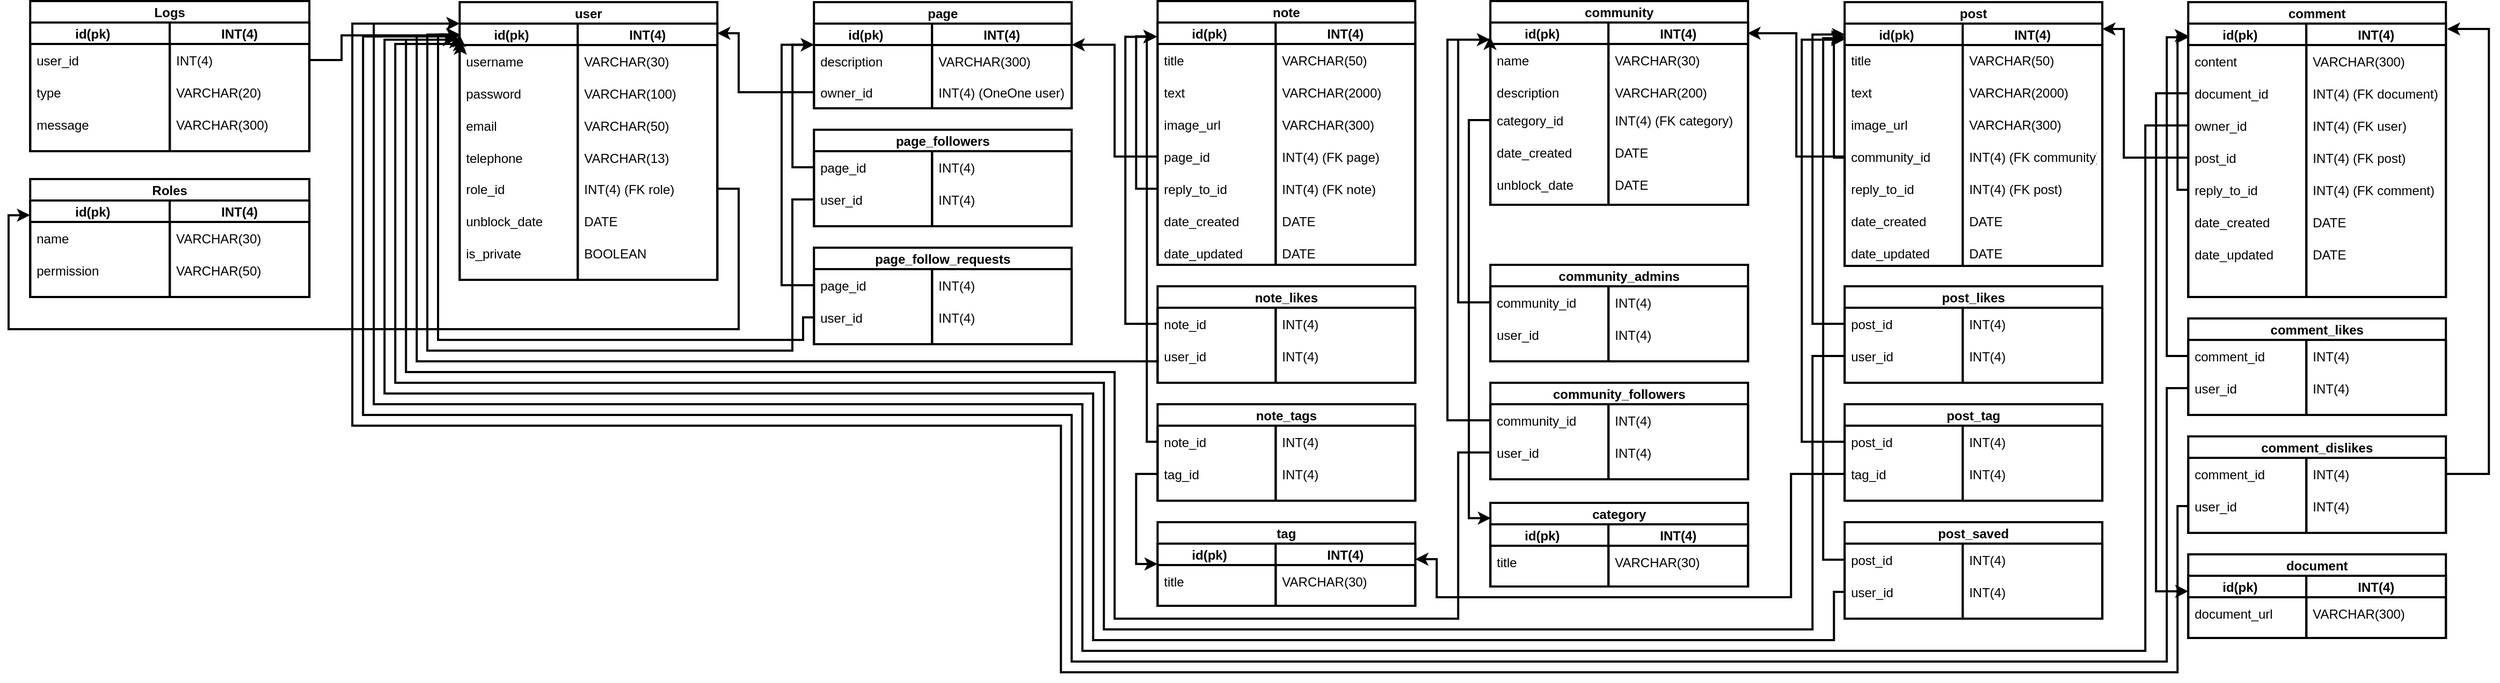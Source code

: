 <mxfile version="20.4.0" type="device"><diagram id="XRWhdD5dh1sKIbqsv5m2" name="Page-1"><mxGraphModel dx="1099" dy="613" grid="1" gridSize="10" guides="1" tooltips="1" connect="1" arrows="1" fold="1" page="1" pageScale="1" pageWidth="2500" pageHeight="700" math="0" shadow="0"><root><mxCell id="0"/><mxCell id="1" parent="0"/><mxCell id="d9QmJHp5P3uZduQx9AF1-9" value="Logs" style="swimlane;childLayout=stackLayout;resizeParent=1;resizeParentMax=0;startSize=20;rounded=0;glass=0;strokeWidth=2;" parent="1" vertex="1"><mxGeometry x="30.13" y="20" width="260" height="140" as="geometry"/></mxCell><mxCell id="d9QmJHp5P3uZduQx9AF1-10" value="id(pk)    " style="swimlane;startSize=20;rounded=0;glass=0;strokeWidth=2;" parent="d9QmJHp5P3uZduQx9AF1-9" vertex="1"><mxGeometry y="20" width="130" height="120" as="geometry"/></mxCell><mxCell id="d9QmJHp5P3uZduQx9AF1-13" value="user_id" style="text;strokeColor=none;fillColor=none;align=left;verticalAlign=middle;spacingLeft=4;spacingRight=4;overflow=hidden;points=[[0,0.5],[1,0.5]];portConstraint=eastwest;rotatable=0;rounded=0;glass=0;strokeWidth=2;" parent="d9QmJHp5P3uZduQx9AF1-10" vertex="1"><mxGeometry y="20" width="130" height="30" as="geometry"/></mxCell><mxCell id="d9QmJHp5P3uZduQx9AF1-19" value="message" style="text;strokeColor=none;fillColor=none;align=left;verticalAlign=middle;spacingLeft=4;spacingRight=4;overflow=hidden;points=[[0,0.5],[1,0.5]];portConstraint=eastwest;rotatable=0;rounded=0;glass=0;strokeWidth=2;" parent="d9QmJHp5P3uZduQx9AF1-10" vertex="1"><mxGeometry y="80" width="130" height="30" as="geometry"/></mxCell><mxCell id="d9QmJHp5P3uZduQx9AF1-11" value="INT(4)" style="swimlane;startSize=20;rounded=0;glass=0;strokeWidth=2;" parent="d9QmJHp5P3uZduQx9AF1-9" vertex="1"><mxGeometry x="130" y="20" width="130" height="120" as="geometry"/></mxCell><mxCell id="d9QmJHp5P3uZduQx9AF1-14" value="INT(4)" style="text;strokeColor=none;fillColor=none;align=left;verticalAlign=middle;spacingLeft=4;spacingRight=4;overflow=hidden;points=[[0,0.5],[1,0.5]];portConstraint=eastwest;rotatable=0;rounded=0;glass=0;strokeWidth=2;" parent="d9QmJHp5P3uZduQx9AF1-11" vertex="1"><mxGeometry y="20" width="130" height="30" as="geometry"/></mxCell><mxCell id="d9QmJHp5P3uZduQx9AF1-17" value="type" style="text;strokeColor=none;fillColor=none;align=left;verticalAlign=middle;spacingLeft=4;spacingRight=4;overflow=hidden;points=[[0,0.5],[1,0.5]];portConstraint=eastwest;rotatable=0;rounded=0;glass=0;strokeWidth=2;" parent="d9QmJHp5P3uZduQx9AF1-11" vertex="1"><mxGeometry x="-130" y="50" width="130" height="30" as="geometry"/></mxCell><mxCell id="d9QmJHp5P3uZduQx9AF1-18" value="VARCHAR(20)" style="text;strokeColor=none;fillColor=none;align=left;verticalAlign=middle;spacingLeft=4;spacingRight=4;overflow=hidden;points=[[0,0.5],[1,0.5]];portConstraint=eastwest;rotatable=0;rounded=0;glass=0;strokeWidth=2;" parent="d9QmJHp5P3uZduQx9AF1-11" vertex="1"><mxGeometry y="50" width="130" height="30" as="geometry"/></mxCell><mxCell id="d9QmJHp5P3uZduQx9AF1-20" value="VARCHAR(300)" style="text;strokeColor=none;fillColor=none;align=left;verticalAlign=middle;spacingLeft=4;spacingRight=4;overflow=hidden;points=[[0,0.5],[1,0.5]];portConstraint=eastwest;rotatable=0;rounded=0;glass=0;strokeWidth=2;" parent="d9QmJHp5P3uZduQx9AF1-11" vertex="1"><mxGeometry y="80" width="130" height="30" as="geometry"/></mxCell><mxCell id="d9QmJHp5P3uZduQx9AF1-30" value="Roles" style="swimlane;childLayout=stackLayout;resizeParent=1;resizeParentMax=0;startSize=20;rounded=0;glass=0;strokeWidth=2;swimlaneLine=1;shadow=0;sketch=0;" parent="1" vertex="1"><mxGeometry x="30.13" y="186" width="260" height="110" as="geometry"/></mxCell><mxCell id="d9QmJHp5P3uZduQx9AF1-31" value="id(pk)    " style="swimlane;startSize=20;rounded=0;glass=0;strokeWidth=2;" parent="d9QmJHp5P3uZduQx9AF1-30" vertex="1"><mxGeometry y="20" width="130" height="90" as="geometry"/></mxCell><mxCell id="d9QmJHp5P3uZduQx9AF1-33" value="permission" style="text;strokeColor=none;fillColor=none;align=left;verticalAlign=middle;spacingLeft=4;spacingRight=4;overflow=hidden;points=[[0,0.5],[1,0.5]];portConstraint=eastwest;rotatable=0;rounded=0;glass=0;strokeWidth=2;" parent="d9QmJHp5P3uZduQx9AF1-31" vertex="1"><mxGeometry y="50" width="130" height="30" as="geometry"/></mxCell><mxCell id="d9QmJHp5P3uZduQx9AF1-34" value="INT(4)" style="swimlane;startSize=20;rounded=0;glass=0;strokeWidth=2;" parent="d9QmJHp5P3uZduQx9AF1-30" vertex="1"><mxGeometry x="130" y="20" width="130" height="90" as="geometry"/></mxCell><mxCell id="d9QmJHp5P3uZduQx9AF1-36" value="name" style="text;strokeColor=none;fillColor=none;align=left;verticalAlign=middle;spacingLeft=4;spacingRight=4;overflow=hidden;points=[[0,0.5],[1,0.5]];portConstraint=eastwest;rotatable=0;rounded=0;glass=0;strokeWidth=2;" parent="d9QmJHp5P3uZduQx9AF1-34" vertex="1"><mxGeometry x="-130" y="20" width="130" height="30" as="geometry"/></mxCell><mxCell id="d9QmJHp5P3uZduQx9AF1-37" value="VARCHAR(30)" style="text;strokeColor=none;fillColor=none;align=left;verticalAlign=middle;spacingLeft=4;spacingRight=4;overflow=hidden;points=[[0,0.5],[1,0.5]];portConstraint=eastwest;rotatable=0;rounded=0;glass=0;strokeWidth=2;" parent="d9QmJHp5P3uZduQx9AF1-34" vertex="1"><mxGeometry y="20" width="130" height="30" as="geometry"/></mxCell><mxCell id="d9QmJHp5P3uZduQx9AF1-38" value="VARCHAR(50)" style="text;strokeColor=none;fillColor=none;align=left;verticalAlign=middle;spacingLeft=4;spacingRight=4;overflow=hidden;points=[[0,0.5],[1,0.5]];portConstraint=eastwest;rotatable=0;rounded=0;glass=0;strokeWidth=2;" parent="d9QmJHp5P3uZduQx9AF1-34" vertex="1"><mxGeometry y="50" width="130" height="30" as="geometry"/></mxCell><mxCell id="d9QmJHp5P3uZduQx9AF1-39" value="user" style="swimlane;childLayout=stackLayout;resizeParent=1;resizeParentMax=0;startSize=20;rounded=0;glass=0;strokeWidth=2;" parent="1" vertex="1"><mxGeometry x="430.13" y="21" width="240" height="259" as="geometry"/></mxCell><mxCell id="d9QmJHp5P3uZduQx9AF1-40" value="id(pk)    " style="swimlane;startSize=20;rounded=0;glass=0;strokeWidth=2;" parent="d9QmJHp5P3uZduQx9AF1-39" vertex="1"><mxGeometry y="20" width="110" height="239" as="geometry"/></mxCell><mxCell id="d9QmJHp5P3uZduQx9AF1-41" value="username" style="text;strokeColor=none;fillColor=none;align=left;verticalAlign=middle;spacingLeft=4;spacingRight=4;overflow=hidden;points=[[0,0.5],[1,0.5]];portConstraint=eastwest;rotatable=0;rounded=0;glass=0;strokeWidth=2;" parent="d9QmJHp5P3uZduQx9AF1-40" vertex="1"><mxGeometry y="20" width="130" height="30" as="geometry"/></mxCell><mxCell id="d9QmJHp5P3uZduQx9AF1-42" value="email" style="text;strokeColor=none;fillColor=none;align=left;verticalAlign=middle;spacingLeft=4;spacingRight=4;overflow=hidden;points=[[0,0.5],[1,0.5]];portConstraint=eastwest;rotatable=0;rounded=0;glass=0;strokeWidth=2;" parent="d9QmJHp5P3uZduQx9AF1-40" vertex="1"><mxGeometry y="80" width="130" height="30" as="geometry"/></mxCell><mxCell id="d9QmJHp5P3uZduQx9AF1-48" value="telephone" style="text;strokeColor=none;fillColor=none;align=left;verticalAlign=middle;spacingLeft=4;spacingRight=4;overflow=hidden;points=[[0,0.5],[1,0.5]];portConstraint=eastwest;rotatable=0;rounded=0;glass=0;strokeWidth=2;" parent="d9QmJHp5P3uZduQx9AF1-40" vertex="1"><mxGeometry y="110" width="130" height="30" as="geometry"/></mxCell><mxCell id="d9QmJHp5P3uZduQx9AF1-113" value="unblock_date" style="text;strokeColor=none;fillColor=none;align=left;verticalAlign=middle;spacingLeft=4;spacingRight=4;overflow=hidden;points=[[0,0.5],[1,0.5]];portConstraint=eastwest;rotatable=0;rounded=0;glass=0;strokeWidth=2;" parent="d9QmJHp5P3uZduQx9AF1-40" vertex="1"><mxGeometry y="169" width="110" height="30" as="geometry"/></mxCell><mxCell id="d9QmJHp5P3uZduQx9AF1-43" value="INT(4)" style="swimlane;startSize=20;rounded=0;glass=0;strokeWidth=2;" parent="d9QmJHp5P3uZduQx9AF1-39" vertex="1"><mxGeometry x="110" y="20" width="130" height="239" as="geometry"/></mxCell><mxCell id="d9QmJHp5P3uZduQx9AF1-44" value="VARCHAR(30)" style="text;strokeColor=none;fillColor=none;align=left;verticalAlign=middle;spacingLeft=4;spacingRight=4;overflow=hidden;points=[[0,0.5],[1,0.5]];portConstraint=eastwest;rotatable=0;rounded=0;glass=0;strokeWidth=2;" parent="d9QmJHp5P3uZduQx9AF1-43" vertex="1"><mxGeometry y="20" width="130" height="30" as="geometry"/></mxCell><mxCell id="d9QmJHp5P3uZduQx9AF1-45" value="password" style="text;strokeColor=none;fillColor=none;align=left;verticalAlign=middle;spacingLeft=4;spacingRight=4;overflow=hidden;points=[[0,0.5],[1,0.5]];portConstraint=eastwest;rotatable=0;rounded=0;glass=0;strokeWidth=2;" parent="d9QmJHp5P3uZduQx9AF1-43" vertex="1"><mxGeometry x="-110" y="50" width="110" height="30" as="geometry"/></mxCell><mxCell id="d9QmJHp5P3uZduQx9AF1-46" value="VARCHAR(100)" style="text;strokeColor=none;fillColor=none;align=left;verticalAlign=middle;spacingLeft=4;spacingRight=4;overflow=hidden;points=[[0,0.5],[1,0.5]];portConstraint=eastwest;rotatable=0;rounded=0;glass=0;strokeWidth=2;" parent="d9QmJHp5P3uZduQx9AF1-43" vertex="1"><mxGeometry y="50" width="130" height="30" as="geometry"/></mxCell><mxCell id="d9QmJHp5P3uZduQx9AF1-47" value="VARCHAR(50)" style="text;strokeColor=none;fillColor=none;align=left;verticalAlign=middle;spacingLeft=4;spacingRight=4;overflow=hidden;points=[[0,0.5],[1,0.5]];portConstraint=eastwest;rotatable=0;rounded=0;glass=0;strokeWidth=2;" parent="d9QmJHp5P3uZduQx9AF1-43" vertex="1"><mxGeometry y="80" width="130" height="30" as="geometry"/></mxCell><mxCell id="d9QmJHp5P3uZduQx9AF1-51" value="VARCHAR(13)" style="text;strokeColor=none;fillColor=none;align=left;verticalAlign=middle;spacingLeft=4;spacingRight=4;overflow=hidden;points=[[0,0.5],[1,0.5]];portConstraint=eastwest;rotatable=0;rounded=0;glass=0;strokeWidth=2;" parent="d9QmJHp5P3uZduQx9AF1-43" vertex="1"><mxGeometry y="110" width="130" height="30" as="geometry"/></mxCell><mxCell id="d9QmJHp5P3uZduQx9AF1-114" value="DATE" style="text;strokeColor=none;fillColor=none;align=left;verticalAlign=middle;spacingLeft=4;spacingRight=4;overflow=hidden;points=[[0,0.5],[1,0.5]];portConstraint=eastwest;rotatable=0;rounded=0;glass=0;strokeWidth=2;" parent="d9QmJHp5P3uZduQx9AF1-43" vertex="1"><mxGeometry y="169" width="130" height="30" as="geometry"/></mxCell><mxCell id="d9QmJHp5P3uZduQx9AF1-242" value="is_private" style="text;strokeColor=none;fillColor=none;align=left;verticalAlign=middle;spacingLeft=4;spacingRight=4;overflow=hidden;points=[[0,0.5],[1,0.5]];portConstraint=eastwest;rotatable=0;rounded=0;glass=0;strokeWidth=2;" parent="d9QmJHp5P3uZduQx9AF1-43" vertex="1"><mxGeometry x="-110" y="199" width="110" height="30" as="geometry"/></mxCell><mxCell id="d9QmJHp5P3uZduQx9AF1-243" value="BOOLEAN" style="text;strokeColor=none;fillColor=none;align=left;verticalAlign=middle;spacingLeft=4;spacingRight=4;overflow=hidden;points=[[0,0.5],[1,0.5]];portConstraint=eastwest;rotatable=0;rounded=0;glass=0;strokeWidth=2;" parent="d9QmJHp5P3uZduQx9AF1-43" vertex="1"><mxGeometry y="199" width="130" height="30" as="geometry"/></mxCell><mxCell id="d9QmJHp5P3uZduQx9AF1-301" value="role_id" style="text;strokeColor=none;fillColor=none;align=left;verticalAlign=middle;spacingLeft=4;spacingRight=4;overflow=hidden;points=[[0,0.5],[1,0.5]];portConstraint=eastwest;rotatable=0;rounded=0;glass=0;strokeWidth=2;" parent="d9QmJHp5P3uZduQx9AF1-43" vertex="1"><mxGeometry x="-110" y="139" width="110" height="30" as="geometry"/></mxCell><mxCell id="d9QmJHp5P3uZduQx9AF1-302" value="INT(4) (FK role)" style="text;strokeColor=none;fillColor=none;align=left;verticalAlign=middle;spacingLeft=4;spacingRight=4;overflow=hidden;points=[[0,0.5],[1,0.5]];portConstraint=eastwest;rotatable=0;rounded=0;glass=0;strokeWidth=2;" parent="d9QmJHp5P3uZduQx9AF1-43" vertex="1"><mxGeometry y="139" width="130" height="30" as="geometry"/></mxCell><mxCell id="d9QmJHp5P3uZduQx9AF1-83" value="page" style="swimlane;childLayout=stackLayout;resizeParent=1;resizeParentMax=0;startSize=20;rounded=0;glass=0;strokeWidth=2;" parent="1" vertex="1"><mxGeometry x="760.13" y="21" width="240" height="99" as="geometry"/></mxCell><mxCell id="d9QmJHp5P3uZduQx9AF1-84" value="id(pk)    " style="swimlane;startSize=20;rounded=0;glass=0;strokeWidth=2;" parent="d9QmJHp5P3uZduQx9AF1-83" vertex="1"><mxGeometry y="20" width="110" height="79" as="geometry"/></mxCell><mxCell id="d9QmJHp5P3uZduQx9AF1-96" value="description" style="text;strokeColor=none;fillColor=none;align=left;verticalAlign=middle;spacingLeft=4;spacingRight=4;overflow=hidden;points=[[0,0.5],[1,0.5]];portConstraint=eastwest;rotatable=0;rounded=0;glass=0;strokeWidth=2;" parent="d9QmJHp5P3uZduQx9AF1-84" vertex="1"><mxGeometry y="20" width="110" height="30" as="geometry"/></mxCell><mxCell id="d9QmJHp5P3uZduQx9AF1-89" value="INT(4)" style="swimlane;startSize=20;rounded=0;glass=0;strokeWidth=2;" parent="d9QmJHp5P3uZduQx9AF1-83" vertex="1"><mxGeometry x="110" y="20" width="130" height="79" as="geometry"/></mxCell><mxCell id="d9QmJHp5P3uZduQx9AF1-97" value="VARCHAR(300)" style="text;strokeColor=none;fillColor=none;align=left;verticalAlign=middle;spacingLeft=4;spacingRight=4;overflow=hidden;points=[[0,0.5],[1,0.5]];portConstraint=eastwest;rotatable=0;rounded=0;glass=0;strokeWidth=2;" parent="d9QmJHp5P3uZduQx9AF1-89" vertex="1"><mxGeometry y="20" width="130" height="30" as="geometry"/></mxCell><mxCell id="AQUfuh5-fbkP9t7dHPbe-1" value="owner_id" style="text;strokeColor=none;fillColor=none;align=left;verticalAlign=middle;spacingLeft=4;spacingRight=4;overflow=hidden;points=[[0,0.5],[1,0.5]];portConstraint=eastwest;rotatable=0;rounded=0;glass=0;strokeWidth=2;" vertex="1" parent="d9QmJHp5P3uZduQx9AF1-89"><mxGeometry x="-110" y="49" width="110" height="30" as="geometry"/></mxCell><mxCell id="AQUfuh5-fbkP9t7dHPbe-2" value="INT(4) (OneOne user)" style="text;strokeColor=none;fillColor=none;align=left;verticalAlign=middle;spacingLeft=4;spacingRight=4;overflow=hidden;points=[[0,0.5],[1,0.5]];portConstraint=eastwest;rotatable=0;rounded=0;glass=0;strokeWidth=2;" vertex="1" parent="d9QmJHp5P3uZduQx9AF1-89"><mxGeometry y="49" width="130" height="30" as="geometry"/></mxCell><mxCell id="d9QmJHp5P3uZduQx9AF1-98" value="page_followers" style="swimlane;childLayout=stackLayout;resizeParent=1;resizeParentMax=0;startSize=20;rounded=0;glass=0;strokeWidth=2;" parent="1" vertex="1"><mxGeometry x="760.13" y="140" width="240" height="90" as="geometry"/></mxCell><mxCell id="d9QmJHp5P3uZduQx9AF1-99" value="" style="swimlane;startSize=0;rounded=0;glass=0;strokeWidth=2;" parent="d9QmJHp5P3uZduQx9AF1-98" vertex="1"><mxGeometry y="20" width="110" height="70" as="geometry"/></mxCell><mxCell id="d9QmJHp5P3uZduQx9AF1-100" value="page_id" style="text;strokeColor=none;fillColor=none;align=left;verticalAlign=middle;spacingLeft=4;spacingRight=4;overflow=hidden;points=[[0,0.5],[1,0.5]];portConstraint=eastwest;rotatable=0;rounded=0;glass=0;strokeWidth=2;" parent="d9QmJHp5P3uZduQx9AF1-99" vertex="1"><mxGeometry width="110" height="30" as="geometry"/></mxCell><mxCell id="d9QmJHp5P3uZduQx9AF1-101" value="user_id" style="text;strokeColor=none;fillColor=none;align=left;verticalAlign=middle;spacingLeft=4;spacingRight=4;overflow=hidden;points=[[0,0.5],[1,0.5]];portConstraint=eastwest;rotatable=0;rounded=0;glass=0;strokeWidth=2;" parent="d9QmJHp5P3uZduQx9AF1-99" vertex="1"><mxGeometry y="30" width="110" height="30" as="geometry"/></mxCell><mxCell id="d9QmJHp5P3uZduQx9AF1-102" value="" style="swimlane;startSize=0;rounded=0;glass=0;strokeWidth=2;" parent="d9QmJHp5P3uZduQx9AF1-98" vertex="1"><mxGeometry x="110" y="20" width="130" height="70" as="geometry"/></mxCell><mxCell id="d9QmJHp5P3uZduQx9AF1-103" value="INT(4)" style="text;strokeColor=none;fillColor=none;align=left;verticalAlign=middle;spacingLeft=4;spacingRight=4;overflow=hidden;points=[[0,0.5],[1,0.5]];portConstraint=eastwest;rotatable=0;rounded=0;glass=0;strokeWidth=2;" parent="d9QmJHp5P3uZduQx9AF1-102" vertex="1"><mxGeometry width="130" height="30" as="geometry"/></mxCell><mxCell id="d9QmJHp5P3uZduQx9AF1-104" value="INT(4)" style="text;strokeColor=none;fillColor=none;align=left;verticalAlign=middle;spacingLeft=4;spacingRight=4;overflow=hidden;points=[[0,0.5],[1,0.5]];portConstraint=eastwest;rotatable=0;rounded=0;glass=0;strokeWidth=2;" parent="d9QmJHp5P3uZduQx9AF1-102" vertex="1"><mxGeometry y="30" width="130" height="30" as="geometry"/></mxCell><mxCell id="d9QmJHp5P3uZduQx9AF1-105" value="note" style="swimlane;childLayout=stackLayout;resizeParent=1;resizeParentMax=0;startSize=20;rounded=0;glass=0;strokeWidth=2;" parent="1" vertex="1"><mxGeometry x="1080.18" y="20" width="240" height="246" as="geometry"/></mxCell><mxCell id="d9QmJHp5P3uZduQx9AF1-106" value="id(pk)    " style="swimlane;startSize=20;rounded=0;glass=0;strokeWidth=2;" parent="d9QmJHp5P3uZduQx9AF1-105" vertex="1"><mxGeometry y="20" width="110" height="226" as="geometry"/></mxCell><mxCell id="d9QmJHp5P3uZduQx9AF1-107" value="text" style="text;strokeColor=none;fillColor=none;align=left;verticalAlign=middle;spacingLeft=4;spacingRight=4;overflow=hidden;points=[[0,0.5],[1,0.5]];portConstraint=eastwest;rotatable=0;rounded=0;glass=0;strokeWidth=2;" parent="d9QmJHp5P3uZduQx9AF1-106" vertex="1"><mxGeometry y="50" width="110" height="30" as="geometry"/></mxCell><mxCell id="d9QmJHp5P3uZduQx9AF1-108" value="image_url" style="text;strokeColor=none;fillColor=none;align=left;verticalAlign=middle;spacingLeft=4;spacingRight=4;overflow=hidden;points=[[0,0.5],[1,0.5]];portConstraint=eastwest;rotatable=0;rounded=0;glass=0;strokeWidth=2;" parent="d9QmJHp5P3uZduQx9AF1-106" vertex="1"><mxGeometry y="80" width="110" height="30" as="geometry"/></mxCell><mxCell id="d9QmJHp5P3uZduQx9AF1-124" value="page_id" style="text;strokeColor=none;fillColor=none;align=left;verticalAlign=middle;spacingLeft=4;spacingRight=4;overflow=hidden;points=[[0,0.5],[1,0.5]];portConstraint=eastwest;rotatable=0;rounded=0;glass=0;strokeWidth=2;" parent="d9QmJHp5P3uZduQx9AF1-106" vertex="1"><mxGeometry y="110" width="110" height="30" as="geometry"/></mxCell><mxCell id="d9QmJHp5P3uZduQx9AF1-109" value="INT(4)" style="swimlane;startSize=20;rounded=0;glass=0;strokeWidth=2;" parent="d9QmJHp5P3uZduQx9AF1-105" vertex="1"><mxGeometry x="110" y="20" width="130" height="226" as="geometry"/></mxCell><mxCell id="d9QmJHp5P3uZduQx9AF1-110" value="VARCHAR(2000)" style="text;strokeColor=none;fillColor=none;align=left;verticalAlign=middle;spacingLeft=4;spacingRight=4;overflow=hidden;points=[[0,0.5],[1,0.5]];portConstraint=eastwest;rotatable=0;rounded=0;glass=0;strokeWidth=2;" parent="d9QmJHp5P3uZduQx9AF1-109" vertex="1"><mxGeometry y="50" width="130" height="30" as="geometry"/></mxCell><mxCell id="d9QmJHp5P3uZduQx9AF1-111" value="VARCHAR(300)" style="text;strokeColor=none;fillColor=none;align=left;verticalAlign=middle;spacingLeft=4;spacingRight=4;overflow=hidden;points=[[0,0.5],[1,0.5]];portConstraint=eastwest;rotatable=0;rounded=0;glass=0;strokeWidth=2;" parent="d9QmJHp5P3uZduQx9AF1-109" vertex="1"><mxGeometry y="80" width="130" height="30" as="geometry"/></mxCell><mxCell id="d9QmJHp5P3uZduQx9AF1-125" value="INT(4) (FK page)" style="text;strokeColor=none;fillColor=none;align=left;verticalAlign=middle;spacingLeft=4;spacingRight=4;overflow=hidden;points=[[0,0.5],[1,0.5]];portConstraint=eastwest;rotatable=0;rounded=0;glass=0;strokeWidth=2;" parent="d9QmJHp5P3uZduQx9AF1-109" vertex="1"><mxGeometry y="110" width="130" height="30" as="geometry"/></mxCell><mxCell id="d9QmJHp5P3uZduQx9AF1-128" value="reply_to_id" style="text;strokeColor=none;fillColor=none;align=left;verticalAlign=middle;spacingLeft=4;spacingRight=4;overflow=hidden;points=[[0,0.5],[1,0.5]];portConstraint=eastwest;rotatable=0;rounded=0;glass=0;strokeWidth=2;" parent="d9QmJHp5P3uZduQx9AF1-109" vertex="1"><mxGeometry x="-110" y="140" width="110" height="30" as="geometry"/></mxCell><mxCell id="d9QmJHp5P3uZduQx9AF1-129" value="INT(4) (FK note)" style="text;strokeColor=none;fillColor=none;align=left;verticalAlign=middle;spacingLeft=4;spacingRight=4;overflow=hidden;points=[[0,0.5],[1,0.5]];portConstraint=eastwest;rotatable=0;rounded=0;glass=0;strokeWidth=2;" parent="d9QmJHp5P3uZduQx9AF1-109" vertex="1"><mxGeometry y="140" width="130" height="30" as="geometry"/></mxCell><mxCell id="d9QmJHp5P3uZduQx9AF1-120" value="date_created" style="text;strokeColor=none;fillColor=none;align=left;verticalAlign=middle;spacingLeft=4;spacingRight=4;overflow=hidden;points=[[0,0.5],[1,0.5]];portConstraint=eastwest;rotatable=0;rounded=0;glass=0;strokeWidth=2;" parent="d9QmJHp5P3uZduQx9AF1-109" vertex="1"><mxGeometry x="-110" y="170" width="110" height="30" as="geometry"/></mxCell><mxCell id="d9QmJHp5P3uZduQx9AF1-121" value="DATE" style="text;strokeColor=none;fillColor=none;align=left;verticalAlign=middle;spacingLeft=4;spacingRight=4;overflow=hidden;points=[[0,0.5],[1,0.5]];portConstraint=eastwest;rotatable=0;rounded=0;glass=0;strokeWidth=2;" parent="d9QmJHp5P3uZduQx9AF1-109" vertex="1"><mxGeometry y="170" width="130" height="30" as="geometry"/></mxCell><mxCell id="d9QmJHp5P3uZduQx9AF1-122" value="date_updated" style="text;strokeColor=none;fillColor=none;align=left;verticalAlign=middle;spacingLeft=4;spacingRight=4;overflow=hidden;points=[[0,0.5],[1,0.5]];portConstraint=eastwest;rotatable=0;rounded=0;glass=0;strokeWidth=2;" parent="d9QmJHp5P3uZduQx9AF1-109" vertex="1"><mxGeometry x="-110" y="200" width="110" height="30" as="geometry"/></mxCell><mxCell id="d9QmJHp5P3uZduQx9AF1-123" value="DATE" style="text;strokeColor=none;fillColor=none;align=left;verticalAlign=middle;spacingLeft=4;spacingRight=4;overflow=hidden;points=[[0,0.5],[1,0.5]];portConstraint=eastwest;rotatable=0;rounded=0;glass=0;strokeWidth=2;" parent="d9QmJHp5P3uZduQx9AF1-109" vertex="1"><mxGeometry y="200" width="130" height="30" as="geometry"/></mxCell><mxCell id="AQUfuh5-fbkP9t7dHPbe-4" value="title" style="text;strokeColor=none;fillColor=none;align=left;verticalAlign=middle;spacingLeft=4;spacingRight=4;overflow=hidden;points=[[0,0.5],[1,0.5]];portConstraint=eastwest;rotatable=0;rounded=0;glass=0;strokeWidth=2;" vertex="1" parent="d9QmJHp5P3uZduQx9AF1-109"><mxGeometry x="-110" y="20" width="110" height="30" as="geometry"/></mxCell><mxCell id="AQUfuh5-fbkP9t7dHPbe-5" value="VARCHAR(50)" style="text;strokeColor=none;fillColor=none;align=left;verticalAlign=middle;spacingLeft=4;spacingRight=4;overflow=hidden;points=[[0,0.5],[1,0.5]];portConstraint=eastwest;rotatable=0;rounded=0;glass=0;strokeWidth=2;" vertex="1" parent="d9QmJHp5P3uZduQx9AF1-109"><mxGeometry y="20" width="130" height="30" as="geometry"/></mxCell><mxCell id="d9QmJHp5P3uZduQx9AF1-319" style="edgeStyle=orthogonalEdgeStyle;rounded=0;orthogonalLoop=1;jettySize=auto;html=1;exitX=0;exitY=0.5;exitDx=0;exitDy=0;entryX=-0.007;entryY=0.057;entryDx=0;entryDy=0;entryPerimeter=0;strokeWidth=2;" parent="d9QmJHp5P3uZduQx9AF1-105" source="d9QmJHp5P3uZduQx9AF1-128" target="d9QmJHp5P3uZduQx9AF1-106" edge="1"><mxGeometry relative="1" as="geometry"/></mxCell><mxCell id="d9QmJHp5P3uZduQx9AF1-145" value="community" style="swimlane;childLayout=stackLayout;resizeParent=1;resizeParentMax=0;startSize=20;rounded=0;glass=0;strokeWidth=2;" parent="1" vertex="1"><mxGeometry x="1390.13" y="20" width="240" height="190" as="geometry"/></mxCell><mxCell id="d9QmJHp5P3uZduQx9AF1-146" value="id(pk)    " style="swimlane;startSize=20;rounded=0;glass=0;strokeWidth=2;" parent="d9QmJHp5P3uZduQx9AF1-145" vertex="1"><mxGeometry y="20" width="110" height="170" as="geometry"/></mxCell><mxCell id="d9QmJHp5P3uZduQx9AF1-147" value="name" style="text;strokeColor=none;fillColor=none;align=left;verticalAlign=middle;spacingLeft=4;spacingRight=4;overflow=hidden;points=[[0,0.5],[1,0.5]];portConstraint=eastwest;rotatable=0;rounded=0;glass=0;strokeWidth=2;" parent="d9QmJHp5P3uZduQx9AF1-146" vertex="1"><mxGeometry y="20" width="110" height="30" as="geometry"/></mxCell><mxCell id="d9QmJHp5P3uZduQx9AF1-152" value="INT(4)" style="swimlane;startSize=20;rounded=0;glass=0;strokeWidth=2;" parent="d9QmJHp5P3uZduQx9AF1-145" vertex="1"><mxGeometry x="110" y="20" width="130" height="170" as="geometry"/></mxCell><mxCell id="d9QmJHp5P3uZduQx9AF1-153" value="VARCHAR(30)" style="text;strokeColor=none;fillColor=none;align=left;verticalAlign=middle;spacingLeft=4;spacingRight=4;overflow=hidden;points=[[0,0.5],[1,0.5]];portConstraint=eastwest;rotatable=0;rounded=0;glass=0;strokeWidth=2;" parent="d9QmJHp5P3uZduQx9AF1-152" vertex="1"><mxGeometry y="20" width="130" height="30" as="geometry"/></mxCell><mxCell id="d9QmJHp5P3uZduQx9AF1-174" value="description" style="text;strokeColor=none;fillColor=none;align=left;verticalAlign=middle;spacingLeft=4;spacingRight=4;overflow=hidden;points=[[0,0.5],[1,0.5]];portConstraint=eastwest;rotatable=0;rounded=0;glass=0;strokeWidth=2;" parent="d9QmJHp5P3uZduQx9AF1-152" vertex="1"><mxGeometry x="-110" y="50" width="110" height="30" as="geometry"/></mxCell><mxCell id="d9QmJHp5P3uZduQx9AF1-175" value="VARCHAR(200)" style="text;strokeColor=none;fillColor=none;align=left;verticalAlign=middle;spacingLeft=4;spacingRight=4;overflow=hidden;points=[[0,0.5],[1,0.5]];portConstraint=eastwest;rotatable=0;rounded=0;glass=0;strokeWidth=2;" parent="d9QmJHp5P3uZduQx9AF1-152" vertex="1"><mxGeometry y="50" width="130" height="30" as="geometry"/></mxCell><mxCell id="d9QmJHp5P3uZduQx9AF1-154" value="category_id" style="text;strokeColor=none;fillColor=none;align=left;verticalAlign=middle;spacingLeft=4;spacingRight=4;overflow=hidden;points=[[0,0.5],[1,0.5]];portConstraint=eastwest;rotatable=0;rounded=0;glass=0;strokeWidth=2;" parent="d9QmJHp5P3uZduQx9AF1-152" vertex="1"><mxGeometry x="-110" y="76" width="110" height="30" as="geometry"/></mxCell><mxCell id="d9QmJHp5P3uZduQx9AF1-155" value="INT(4) (FK category)" style="text;strokeColor=none;fillColor=none;align=left;verticalAlign=middle;spacingLeft=4;spacingRight=4;overflow=hidden;points=[[0,0.5],[1,0.5]];portConstraint=eastwest;rotatable=0;rounded=0;glass=0;strokeWidth=2;" parent="d9QmJHp5P3uZduQx9AF1-152" vertex="1"><mxGeometry y="76" width="130" height="30" as="geometry"/></mxCell><mxCell id="d9QmJHp5P3uZduQx9AF1-148" value="date_created" style="text;strokeColor=none;fillColor=none;align=left;verticalAlign=middle;spacingLeft=4;spacingRight=4;overflow=hidden;points=[[0,0.5],[1,0.5]];portConstraint=eastwest;rotatable=0;rounded=0;glass=0;strokeWidth=2;" parent="d9QmJHp5P3uZduQx9AF1-152" vertex="1"><mxGeometry x="-110" y="106" width="110" height="30" as="geometry"/></mxCell><mxCell id="d9QmJHp5P3uZduQx9AF1-157" value="DATE" style="text;strokeColor=none;fillColor=none;align=left;verticalAlign=middle;spacingLeft=4;spacingRight=4;overflow=hidden;points=[[0,0.5],[1,0.5]];portConstraint=eastwest;rotatable=0;rounded=0;glass=0;strokeWidth=2;" parent="d9QmJHp5P3uZduQx9AF1-152" vertex="1"><mxGeometry y="136" width="130" height="30" as="geometry"/></mxCell><mxCell id="d9QmJHp5P3uZduQx9AF1-149" value="unblock_date" style="text;strokeColor=none;fillColor=none;align=left;verticalAlign=middle;spacingLeft=4;spacingRight=4;overflow=hidden;points=[[0,0.5],[1,0.5]];portConstraint=eastwest;rotatable=0;rounded=0;glass=0;strokeWidth=2;" parent="d9QmJHp5P3uZduQx9AF1-152" vertex="1"><mxGeometry x="-110" y="136" width="110" height="30" as="geometry"/></mxCell><mxCell id="d9QmJHp5P3uZduQx9AF1-156" value="DATE" style="text;strokeColor=none;fillColor=none;align=left;verticalAlign=middle;spacingLeft=4;spacingRight=4;overflow=hidden;points=[[0,0.5],[1,0.5]];portConstraint=eastwest;rotatable=0;rounded=0;glass=0;strokeWidth=2;" parent="d9QmJHp5P3uZduQx9AF1-152" vertex="1"><mxGeometry y="106" width="130" height="30" as="geometry"/></mxCell><mxCell id="d9QmJHp5P3uZduQx9AF1-160" value="note_likes" style="swimlane;childLayout=stackLayout;resizeParent=1;resizeParentMax=0;startSize=20;rounded=0;glass=0;strokeWidth=2;" parent="1" vertex="1"><mxGeometry x="1080.18" y="286" width="240" height="90" as="geometry"/></mxCell><mxCell id="d9QmJHp5P3uZduQx9AF1-161" value="" style="swimlane;startSize=0;rounded=0;glass=0;strokeWidth=2;" parent="d9QmJHp5P3uZduQx9AF1-160" vertex="1"><mxGeometry y="20" width="110" height="70" as="geometry"/></mxCell><mxCell id="d9QmJHp5P3uZduQx9AF1-162" value="note_id" style="text;strokeColor=none;fillColor=none;align=left;verticalAlign=middle;spacingLeft=4;spacingRight=4;overflow=hidden;points=[[0,0.5],[1,0.5]];portConstraint=eastwest;rotatable=0;rounded=0;glass=0;strokeWidth=2;" parent="d9QmJHp5P3uZduQx9AF1-161" vertex="1"><mxGeometry width="110" height="30" as="geometry"/></mxCell><mxCell id="d9QmJHp5P3uZduQx9AF1-163" value="user_id" style="text;strokeColor=none;fillColor=none;align=left;verticalAlign=middle;spacingLeft=4;spacingRight=4;overflow=hidden;points=[[0,0.5],[1,0.5]];portConstraint=eastwest;rotatable=0;rounded=0;glass=0;strokeWidth=2;" parent="d9QmJHp5P3uZduQx9AF1-161" vertex="1"><mxGeometry y="30" width="110" height="30" as="geometry"/></mxCell><mxCell id="d9QmJHp5P3uZduQx9AF1-164" value="" style="swimlane;startSize=0;rounded=0;glass=0;strokeWidth=2;" parent="d9QmJHp5P3uZduQx9AF1-160" vertex="1"><mxGeometry x="110" y="20" width="130" height="70" as="geometry"/></mxCell><mxCell id="d9QmJHp5P3uZduQx9AF1-165" value="INT(4)" style="text;strokeColor=none;fillColor=none;align=left;verticalAlign=middle;spacingLeft=4;spacingRight=4;overflow=hidden;points=[[0,0.5],[1,0.5]];portConstraint=eastwest;rotatable=0;rounded=0;glass=0;strokeWidth=2;" parent="d9QmJHp5P3uZduQx9AF1-164" vertex="1"><mxGeometry width="130" height="30" as="geometry"/></mxCell><mxCell id="d9QmJHp5P3uZduQx9AF1-166" value="INT(4)" style="text;strokeColor=none;fillColor=none;align=left;verticalAlign=middle;spacingLeft=4;spacingRight=4;overflow=hidden;points=[[0,0.5],[1,0.5]];portConstraint=eastwest;rotatable=0;rounded=0;glass=0;strokeWidth=2;" parent="d9QmJHp5P3uZduQx9AF1-164" vertex="1"><mxGeometry y="30" width="130" height="30" as="geometry"/></mxCell><mxCell id="d9QmJHp5P3uZduQx9AF1-167" value="note_tags" style="swimlane;childLayout=stackLayout;resizeParent=1;resizeParentMax=0;startSize=20;rounded=0;glass=0;strokeWidth=2;" parent="1" vertex="1"><mxGeometry x="1080.18" y="396" width="240" height="90" as="geometry"/></mxCell><mxCell id="d9QmJHp5P3uZduQx9AF1-168" value="" style="swimlane;startSize=0;rounded=0;glass=0;strokeWidth=2;" parent="d9QmJHp5P3uZduQx9AF1-167" vertex="1"><mxGeometry y="20" width="110" height="70" as="geometry"/></mxCell><mxCell id="d9QmJHp5P3uZduQx9AF1-169" value="note_id" style="text;strokeColor=none;fillColor=none;align=left;verticalAlign=middle;spacingLeft=4;spacingRight=4;overflow=hidden;points=[[0,0.5],[1,0.5]];portConstraint=eastwest;rotatable=0;rounded=0;glass=0;strokeWidth=2;" parent="d9QmJHp5P3uZduQx9AF1-168" vertex="1"><mxGeometry width="110" height="30" as="geometry"/></mxCell><mxCell id="d9QmJHp5P3uZduQx9AF1-170" value="tag_id" style="text;strokeColor=none;fillColor=none;align=left;verticalAlign=middle;spacingLeft=4;spacingRight=4;overflow=hidden;points=[[0,0.5],[1,0.5]];portConstraint=eastwest;rotatable=0;rounded=0;glass=0;strokeWidth=2;" parent="d9QmJHp5P3uZduQx9AF1-168" vertex="1"><mxGeometry y="30" width="110" height="30" as="geometry"/></mxCell><mxCell id="d9QmJHp5P3uZduQx9AF1-171" value="" style="swimlane;startSize=0;rounded=0;glass=0;strokeWidth=2;" parent="d9QmJHp5P3uZduQx9AF1-167" vertex="1"><mxGeometry x="110" y="20" width="130" height="70" as="geometry"/></mxCell><mxCell id="d9QmJHp5P3uZduQx9AF1-172" value="INT(4)" style="text;strokeColor=none;fillColor=none;align=left;verticalAlign=middle;spacingLeft=4;spacingRight=4;overflow=hidden;points=[[0,0.5],[1,0.5]];portConstraint=eastwest;rotatable=0;rounded=0;glass=0;strokeWidth=2;" parent="d9QmJHp5P3uZduQx9AF1-171" vertex="1"><mxGeometry width="130" height="30" as="geometry"/></mxCell><mxCell id="d9QmJHp5P3uZduQx9AF1-173" value="INT(4)" style="text;strokeColor=none;fillColor=none;align=left;verticalAlign=middle;spacingLeft=4;spacingRight=4;overflow=hidden;points=[[0,0.5],[1,0.5]];portConstraint=eastwest;rotatable=0;rounded=0;glass=0;strokeWidth=2;" parent="d9QmJHp5P3uZduQx9AF1-171" vertex="1"><mxGeometry y="30" width="130" height="30" as="geometry"/></mxCell><mxCell id="d9QmJHp5P3uZduQx9AF1-176" value="community_admins" style="swimlane;childLayout=stackLayout;resizeParent=1;resizeParentMax=0;startSize=20;rounded=0;glass=0;strokeWidth=2;" parent="1" vertex="1"><mxGeometry x="1390.13" y="266" width="240" height="90" as="geometry"/></mxCell><mxCell id="d9QmJHp5P3uZduQx9AF1-177" value="" style="swimlane;startSize=0;rounded=0;glass=0;strokeWidth=2;" parent="d9QmJHp5P3uZduQx9AF1-176" vertex="1"><mxGeometry y="20" width="110" height="70" as="geometry"/></mxCell><mxCell id="d9QmJHp5P3uZduQx9AF1-178" value="community_id" style="text;strokeColor=none;fillColor=none;align=left;verticalAlign=middle;spacingLeft=4;spacingRight=4;overflow=hidden;points=[[0,0.5],[1,0.5]];portConstraint=eastwest;rotatable=0;rounded=0;glass=0;strokeWidth=2;" parent="d9QmJHp5P3uZduQx9AF1-177" vertex="1"><mxGeometry width="110" height="30" as="geometry"/></mxCell><mxCell id="d9QmJHp5P3uZduQx9AF1-179" value="user_id" style="text;strokeColor=none;fillColor=none;align=left;verticalAlign=middle;spacingLeft=4;spacingRight=4;overflow=hidden;points=[[0,0.5],[1,0.5]];portConstraint=eastwest;rotatable=0;rounded=0;glass=0;strokeWidth=2;" parent="d9QmJHp5P3uZduQx9AF1-177" vertex="1"><mxGeometry y="30" width="110" height="30" as="geometry"/></mxCell><mxCell id="d9QmJHp5P3uZduQx9AF1-180" value="" style="swimlane;startSize=0;rounded=0;glass=0;strokeWidth=2;" parent="d9QmJHp5P3uZduQx9AF1-176" vertex="1"><mxGeometry x="110" y="20" width="130" height="70" as="geometry"/></mxCell><mxCell id="d9QmJHp5P3uZduQx9AF1-181" value="INT(4)" style="text;strokeColor=none;fillColor=none;align=left;verticalAlign=middle;spacingLeft=4;spacingRight=4;overflow=hidden;points=[[0,0.5],[1,0.5]];portConstraint=eastwest;rotatable=0;rounded=0;glass=0;strokeWidth=2;" parent="d9QmJHp5P3uZduQx9AF1-180" vertex="1"><mxGeometry width="130" height="30" as="geometry"/></mxCell><mxCell id="d9QmJHp5P3uZduQx9AF1-182" value="INT(4)" style="text;strokeColor=none;fillColor=none;align=left;verticalAlign=middle;spacingLeft=4;spacingRight=4;overflow=hidden;points=[[0,0.5],[1,0.5]];portConstraint=eastwest;rotatable=0;rounded=0;glass=0;strokeWidth=2;" parent="d9QmJHp5P3uZduQx9AF1-180" vertex="1"><mxGeometry y="30" width="130" height="30" as="geometry"/></mxCell><mxCell id="d9QmJHp5P3uZduQx9AF1-183" value="community_followers" style="swimlane;childLayout=stackLayout;resizeParent=1;resizeParentMax=0;startSize=20;rounded=0;glass=0;strokeWidth=2;" parent="1" vertex="1"><mxGeometry x="1390.13" y="376" width="240" height="90" as="geometry"/></mxCell><mxCell id="d9QmJHp5P3uZduQx9AF1-184" value="" style="swimlane;startSize=0;rounded=0;glass=0;strokeWidth=2;" parent="d9QmJHp5P3uZduQx9AF1-183" vertex="1"><mxGeometry y="20" width="110" height="70" as="geometry"/></mxCell><mxCell id="d9QmJHp5P3uZduQx9AF1-185" value="community_id" style="text;strokeColor=none;fillColor=none;align=left;verticalAlign=middle;spacingLeft=4;spacingRight=4;overflow=hidden;points=[[0,0.5],[1,0.5]];portConstraint=eastwest;rotatable=0;rounded=0;glass=0;strokeWidth=2;" parent="d9QmJHp5P3uZduQx9AF1-184" vertex="1"><mxGeometry width="110" height="30" as="geometry"/></mxCell><mxCell id="d9QmJHp5P3uZduQx9AF1-186" value="user_id" style="text;strokeColor=none;fillColor=none;align=left;verticalAlign=middle;spacingLeft=4;spacingRight=4;overflow=hidden;points=[[0,0.5],[1,0.5]];portConstraint=eastwest;rotatable=0;rounded=0;glass=0;strokeWidth=2;" parent="d9QmJHp5P3uZduQx9AF1-184" vertex="1"><mxGeometry y="30" width="110" height="30" as="geometry"/></mxCell><mxCell id="d9QmJHp5P3uZduQx9AF1-187" value="" style="swimlane;startSize=0;rounded=0;glass=0;strokeWidth=2;" parent="d9QmJHp5P3uZduQx9AF1-183" vertex="1"><mxGeometry x="110" y="20" width="130" height="70" as="geometry"/></mxCell><mxCell id="d9QmJHp5P3uZduQx9AF1-188" value="INT(4)" style="text;strokeColor=none;fillColor=none;align=left;verticalAlign=middle;spacingLeft=4;spacingRight=4;overflow=hidden;points=[[0,0.5],[1,0.5]];portConstraint=eastwest;rotatable=0;rounded=0;glass=0;strokeWidth=2;" parent="d9QmJHp5P3uZduQx9AF1-187" vertex="1"><mxGeometry width="130" height="30" as="geometry"/></mxCell><mxCell id="d9QmJHp5P3uZduQx9AF1-189" value="INT(4)" style="text;strokeColor=none;fillColor=none;align=left;verticalAlign=middle;spacingLeft=4;spacingRight=4;overflow=hidden;points=[[0,0.5],[1,0.5]];portConstraint=eastwest;rotatable=0;rounded=0;glass=0;strokeWidth=2;" parent="d9QmJHp5P3uZduQx9AF1-187" vertex="1"><mxGeometry y="30" width="130" height="30" as="geometry"/></mxCell><mxCell id="d9QmJHp5P3uZduQx9AF1-197" value="post" style="swimlane;childLayout=stackLayout;resizeParent=1;resizeParentMax=0;startSize=20;rounded=0;glass=0;strokeWidth=2;" parent="1" vertex="1"><mxGeometry x="1720.08" y="21" width="240" height="246" as="geometry"/></mxCell><mxCell id="d9QmJHp5P3uZduQx9AF1-198" value="id(pk)    " style="swimlane;startSize=20;rounded=0;glass=0;strokeWidth=2;" parent="d9QmJHp5P3uZduQx9AF1-197" vertex="1"><mxGeometry y="20" width="110" height="226" as="geometry"/></mxCell><mxCell id="d9QmJHp5P3uZduQx9AF1-199" value="text" style="text;strokeColor=none;fillColor=none;align=left;verticalAlign=middle;spacingLeft=4;spacingRight=4;overflow=hidden;points=[[0,0.5],[1,0.5]];portConstraint=eastwest;rotatable=0;rounded=0;glass=0;strokeWidth=2;" parent="d9QmJHp5P3uZduQx9AF1-198" vertex="1"><mxGeometry y="49" width="110" height="30" as="geometry"/></mxCell><mxCell id="d9QmJHp5P3uZduQx9AF1-200" value="image_url" style="text;strokeColor=none;fillColor=none;align=left;verticalAlign=middle;spacingLeft=4;spacingRight=4;overflow=hidden;points=[[0,0.5],[1,0.5]];portConstraint=eastwest;rotatable=0;rounded=0;glass=0;strokeWidth=2;" parent="d9QmJHp5P3uZduQx9AF1-198" vertex="1"><mxGeometry y="79" width="110" height="30" as="geometry"/></mxCell><mxCell id="d9QmJHp5P3uZduQx9AF1-201" value="community_id" style="text;strokeColor=none;fillColor=none;align=left;verticalAlign=middle;spacingLeft=4;spacingRight=4;overflow=hidden;points=[[0,0.5],[1,0.5]];portConstraint=eastwest;rotatable=0;rounded=0;glass=0;strokeWidth=2;" parent="d9QmJHp5P3uZduQx9AF1-198" vertex="1"><mxGeometry y="109" width="110" height="30" as="geometry"/></mxCell><mxCell id="d9QmJHp5P3uZduQx9AF1-202" value="INT(4)" style="swimlane;startSize=20;rounded=0;glass=0;strokeWidth=2;" parent="d9QmJHp5P3uZduQx9AF1-197" vertex="1"><mxGeometry x="110" y="20" width="130" height="226" as="geometry"/></mxCell><mxCell id="d9QmJHp5P3uZduQx9AF1-203" value="VARCHAR(2000)" style="text;strokeColor=none;fillColor=none;align=left;verticalAlign=middle;spacingLeft=4;spacingRight=4;overflow=hidden;points=[[0,0.5],[1,0.5]];portConstraint=eastwest;rotatable=0;rounded=0;glass=0;strokeWidth=2;" parent="d9QmJHp5P3uZduQx9AF1-202" vertex="1"><mxGeometry y="49" width="130" height="30" as="geometry"/></mxCell><mxCell id="d9QmJHp5P3uZduQx9AF1-204" value="VARCHAR(300)" style="text;strokeColor=none;fillColor=none;align=left;verticalAlign=middle;spacingLeft=4;spacingRight=4;overflow=hidden;points=[[0,0.5],[1,0.5]];portConstraint=eastwest;rotatable=0;rounded=0;glass=0;strokeWidth=2;" parent="d9QmJHp5P3uZduQx9AF1-202" vertex="1"><mxGeometry y="79" width="130" height="30" as="geometry"/></mxCell><mxCell id="d9QmJHp5P3uZduQx9AF1-205" value="INT(4) (FK community)" style="text;strokeColor=none;fillColor=none;align=left;verticalAlign=middle;spacingLeft=4;spacingRight=4;overflow=hidden;points=[[0,0.5],[1,0.5]];portConstraint=eastwest;rotatable=0;rounded=0;glass=0;strokeWidth=2;" parent="d9QmJHp5P3uZduQx9AF1-202" vertex="1"><mxGeometry y="109" width="130" height="30" as="geometry"/></mxCell><mxCell id="d9QmJHp5P3uZduQx9AF1-206" value="reply_to_id" style="text;strokeColor=none;fillColor=none;align=left;verticalAlign=middle;spacingLeft=4;spacingRight=4;overflow=hidden;points=[[0,0.5],[1,0.5]];portConstraint=eastwest;rotatable=0;rounded=0;glass=0;strokeWidth=2;" parent="d9QmJHp5P3uZduQx9AF1-202" vertex="1"><mxGeometry x="-110" y="139" width="110" height="30" as="geometry"/></mxCell><mxCell id="d9QmJHp5P3uZduQx9AF1-207" value="INT(4) (FK post)" style="text;strokeColor=none;fillColor=none;align=left;verticalAlign=middle;spacingLeft=4;spacingRight=4;overflow=hidden;points=[[0,0.5],[1,0.5]];portConstraint=eastwest;rotatable=0;rounded=0;glass=0;strokeWidth=2;" parent="d9QmJHp5P3uZduQx9AF1-202" vertex="1"><mxGeometry y="139" width="130" height="30" as="geometry"/></mxCell><mxCell id="d9QmJHp5P3uZduQx9AF1-208" value="date_created" style="text;strokeColor=none;fillColor=none;align=left;verticalAlign=middle;spacingLeft=4;spacingRight=4;overflow=hidden;points=[[0,0.5],[1,0.5]];portConstraint=eastwest;rotatable=0;rounded=0;glass=0;strokeWidth=2;" parent="d9QmJHp5P3uZduQx9AF1-202" vertex="1"><mxGeometry x="-110" y="169" width="110" height="30" as="geometry"/></mxCell><mxCell id="d9QmJHp5P3uZduQx9AF1-209" value="DATE" style="text;strokeColor=none;fillColor=none;align=left;verticalAlign=middle;spacingLeft=4;spacingRight=4;overflow=hidden;points=[[0,0.5],[1,0.5]];portConstraint=eastwest;rotatable=0;rounded=0;glass=0;strokeWidth=2;" parent="d9QmJHp5P3uZduQx9AF1-202" vertex="1"><mxGeometry y="169" width="130" height="30" as="geometry"/></mxCell><mxCell id="d9QmJHp5P3uZduQx9AF1-210" value="date_updated" style="text;strokeColor=none;fillColor=none;align=left;verticalAlign=middle;spacingLeft=4;spacingRight=4;overflow=hidden;points=[[0,0.5],[1,0.5]];portConstraint=eastwest;rotatable=0;rounded=0;glass=0;strokeWidth=2;" parent="d9QmJHp5P3uZduQx9AF1-202" vertex="1"><mxGeometry x="-110" y="199" width="110" height="30" as="geometry"/></mxCell><mxCell id="d9QmJHp5P3uZduQx9AF1-211" value="DATE" style="text;strokeColor=none;fillColor=none;align=left;verticalAlign=middle;spacingLeft=4;spacingRight=4;overflow=hidden;points=[[0,0.5],[1,0.5]];portConstraint=eastwest;rotatable=0;rounded=0;glass=0;strokeWidth=2;" parent="d9QmJHp5P3uZduQx9AF1-202" vertex="1"><mxGeometry y="199" width="130" height="30" as="geometry"/></mxCell><mxCell id="AQUfuh5-fbkP9t7dHPbe-6" value="title" style="text;strokeColor=none;fillColor=none;align=left;verticalAlign=middle;spacingLeft=4;spacingRight=4;overflow=hidden;points=[[0,0.5],[1,0.5]];portConstraint=eastwest;rotatable=0;rounded=0;glass=0;strokeWidth=2;" vertex="1" parent="d9QmJHp5P3uZduQx9AF1-202"><mxGeometry x="-110" y="19" width="110" height="30" as="geometry"/></mxCell><mxCell id="AQUfuh5-fbkP9t7dHPbe-7" value="VARCHAR(50)" style="text;strokeColor=none;fillColor=none;align=left;verticalAlign=middle;spacingLeft=4;spacingRight=4;overflow=hidden;points=[[0,0.5],[1,0.5]];portConstraint=eastwest;rotatable=0;rounded=0;glass=0;strokeWidth=2;" vertex="1" parent="d9QmJHp5P3uZduQx9AF1-202"><mxGeometry y="19" width="130" height="30" as="geometry"/></mxCell><mxCell id="d9QmJHp5P3uZduQx9AF1-329" style="edgeStyle=orthogonalEdgeStyle;rounded=0;orthogonalLoop=1;jettySize=auto;html=1;exitX=0;exitY=0.5;exitDx=0;exitDy=0;entryX=-0.002;entryY=0.054;entryDx=0;entryDy=0;entryPerimeter=0;strokeWidth=2;" parent="d9QmJHp5P3uZduQx9AF1-197" source="d9QmJHp5P3uZduQx9AF1-206" target="d9QmJHp5P3uZduQx9AF1-198" edge="1"><mxGeometry relative="1" as="geometry"><Array as="points"><mxPoint x="-10" y="145"/><mxPoint x="-10" y="32"/></Array></mxGeometry></mxCell><mxCell id="d9QmJHp5P3uZduQx9AF1-214" value="post_likes" style="swimlane;childLayout=stackLayout;resizeParent=1;resizeParentMax=0;startSize=20;rounded=0;glass=0;strokeWidth=2;" parent="1" vertex="1"><mxGeometry x="1720.08" y="286" width="240" height="90" as="geometry"/></mxCell><mxCell id="d9QmJHp5P3uZduQx9AF1-215" value="" style="swimlane;startSize=0;rounded=0;glass=0;strokeWidth=2;" parent="d9QmJHp5P3uZduQx9AF1-214" vertex="1"><mxGeometry y="20" width="110" height="70" as="geometry"/></mxCell><mxCell id="d9QmJHp5P3uZduQx9AF1-216" value="post_id" style="text;strokeColor=none;fillColor=none;align=left;verticalAlign=middle;spacingLeft=4;spacingRight=4;overflow=hidden;points=[[0,0.5],[1,0.5]];portConstraint=eastwest;rotatable=0;rounded=0;glass=0;strokeWidth=2;" parent="d9QmJHp5P3uZduQx9AF1-215" vertex="1"><mxGeometry width="110" height="30" as="geometry"/></mxCell><mxCell id="d9QmJHp5P3uZduQx9AF1-217" value="user_id" style="text;strokeColor=none;fillColor=none;align=left;verticalAlign=middle;spacingLeft=4;spacingRight=4;overflow=hidden;points=[[0,0.5],[1,0.5]];portConstraint=eastwest;rotatable=0;rounded=0;glass=0;strokeWidth=2;" parent="d9QmJHp5P3uZduQx9AF1-215" vertex="1"><mxGeometry y="30" width="110" height="30" as="geometry"/></mxCell><mxCell id="d9QmJHp5P3uZduQx9AF1-218" value="" style="swimlane;startSize=0;rounded=0;glass=0;strokeWidth=2;" parent="d9QmJHp5P3uZduQx9AF1-214" vertex="1"><mxGeometry x="110" y="20" width="130" height="70" as="geometry"/></mxCell><mxCell id="d9QmJHp5P3uZduQx9AF1-219" value="INT(4)" style="text;strokeColor=none;fillColor=none;align=left;verticalAlign=middle;spacingLeft=4;spacingRight=4;overflow=hidden;points=[[0,0.5],[1,0.5]];portConstraint=eastwest;rotatable=0;rounded=0;glass=0;strokeWidth=2;" parent="d9QmJHp5P3uZduQx9AF1-218" vertex="1"><mxGeometry width="130" height="30" as="geometry"/></mxCell><mxCell id="d9QmJHp5P3uZduQx9AF1-220" value="INT(4)" style="text;strokeColor=none;fillColor=none;align=left;verticalAlign=middle;spacingLeft=4;spacingRight=4;overflow=hidden;points=[[0,0.5],[1,0.5]];portConstraint=eastwest;rotatable=0;rounded=0;glass=0;strokeWidth=2;" parent="d9QmJHp5P3uZduQx9AF1-218" vertex="1"><mxGeometry y="30" width="130" height="30" as="geometry"/></mxCell><mxCell id="d9QmJHp5P3uZduQx9AF1-221" value="post_tag" style="swimlane;childLayout=stackLayout;resizeParent=1;resizeParentMax=0;startSize=20;rounded=0;glass=0;strokeWidth=2;" parent="1" vertex="1"><mxGeometry x="1720.08" y="396" width="240" height="90" as="geometry"/></mxCell><mxCell id="d9QmJHp5P3uZduQx9AF1-222" value="" style="swimlane;startSize=0;rounded=0;glass=0;strokeWidth=2;" parent="d9QmJHp5P3uZduQx9AF1-221" vertex="1"><mxGeometry y="20" width="110" height="70" as="geometry"/></mxCell><mxCell id="d9QmJHp5P3uZduQx9AF1-223" value="post_id" style="text;strokeColor=none;fillColor=none;align=left;verticalAlign=middle;spacingLeft=4;spacingRight=4;overflow=hidden;points=[[0,0.5],[1,0.5]];portConstraint=eastwest;rotatable=0;rounded=0;glass=0;strokeWidth=2;" parent="d9QmJHp5P3uZduQx9AF1-222" vertex="1"><mxGeometry width="110" height="30" as="geometry"/></mxCell><mxCell id="d9QmJHp5P3uZduQx9AF1-224" value="tag_id" style="text;strokeColor=none;fillColor=none;align=left;verticalAlign=middle;spacingLeft=4;spacingRight=4;overflow=hidden;points=[[0,0.5],[1,0.5]];portConstraint=eastwest;rotatable=0;rounded=0;glass=0;strokeWidth=2;" parent="d9QmJHp5P3uZduQx9AF1-222" vertex="1"><mxGeometry y="30" width="110" height="30" as="geometry"/></mxCell><mxCell id="d9QmJHp5P3uZduQx9AF1-225" value="" style="swimlane;startSize=0;rounded=0;glass=0;strokeWidth=2;" parent="d9QmJHp5P3uZduQx9AF1-221" vertex="1"><mxGeometry x="110" y="20" width="130" height="70" as="geometry"/></mxCell><mxCell id="d9QmJHp5P3uZduQx9AF1-226" value="INT(4)" style="text;strokeColor=none;fillColor=none;align=left;verticalAlign=middle;spacingLeft=4;spacingRight=4;overflow=hidden;points=[[0,0.5],[1,0.5]];portConstraint=eastwest;rotatable=0;rounded=0;glass=0;strokeWidth=2;" parent="d9QmJHp5P3uZduQx9AF1-225" vertex="1"><mxGeometry width="130" height="30" as="geometry"/></mxCell><mxCell id="d9QmJHp5P3uZduQx9AF1-227" value="INT(4)" style="text;strokeColor=none;fillColor=none;align=left;verticalAlign=middle;spacingLeft=4;spacingRight=4;overflow=hidden;points=[[0,0.5],[1,0.5]];portConstraint=eastwest;rotatable=0;rounded=0;glass=0;strokeWidth=2;" parent="d9QmJHp5P3uZduQx9AF1-225" vertex="1"><mxGeometry y="30" width="130" height="30" as="geometry"/></mxCell><mxCell id="d9QmJHp5P3uZduQx9AF1-228" value="post_saved" style="swimlane;childLayout=stackLayout;resizeParent=1;resizeParentMax=0;startSize=20;rounded=0;glass=0;strokeWidth=2;" parent="1" vertex="1"><mxGeometry x="1720.08" y="506" width="240" height="90" as="geometry"/></mxCell><mxCell id="d9QmJHp5P3uZduQx9AF1-229" value="" style="swimlane;startSize=0;rounded=0;glass=0;strokeWidth=2;" parent="d9QmJHp5P3uZduQx9AF1-228" vertex="1"><mxGeometry y="20" width="110" height="70" as="geometry"/></mxCell><mxCell id="d9QmJHp5P3uZduQx9AF1-230" value="post_id" style="text;strokeColor=none;fillColor=none;align=left;verticalAlign=middle;spacingLeft=4;spacingRight=4;overflow=hidden;points=[[0,0.5],[1,0.5]];portConstraint=eastwest;rotatable=0;rounded=0;glass=0;strokeWidth=2;" parent="d9QmJHp5P3uZduQx9AF1-229" vertex="1"><mxGeometry width="110" height="30" as="geometry"/></mxCell><mxCell id="d9QmJHp5P3uZduQx9AF1-231" value="user_id" style="text;strokeColor=none;fillColor=none;align=left;verticalAlign=middle;spacingLeft=4;spacingRight=4;overflow=hidden;points=[[0,0.5],[1,0.5]];portConstraint=eastwest;rotatable=0;rounded=0;glass=0;strokeWidth=2;" parent="d9QmJHp5P3uZduQx9AF1-229" vertex="1"><mxGeometry y="30" width="110" height="30" as="geometry"/></mxCell><mxCell id="d9QmJHp5P3uZduQx9AF1-232" value="" style="swimlane;startSize=0;rounded=0;glass=0;strokeWidth=2;" parent="d9QmJHp5P3uZduQx9AF1-228" vertex="1"><mxGeometry x="110" y="20" width="130" height="70" as="geometry"/></mxCell><mxCell id="d9QmJHp5P3uZduQx9AF1-233" value="INT(4)" style="text;strokeColor=none;fillColor=none;align=left;verticalAlign=middle;spacingLeft=4;spacingRight=4;overflow=hidden;points=[[0,0.5],[1,0.5]];portConstraint=eastwest;rotatable=0;rounded=0;glass=0;strokeWidth=2;" parent="d9QmJHp5P3uZduQx9AF1-232" vertex="1"><mxGeometry width="130" height="30" as="geometry"/></mxCell><mxCell id="d9QmJHp5P3uZduQx9AF1-234" value="INT(4)" style="text;strokeColor=none;fillColor=none;align=left;verticalAlign=middle;spacingLeft=4;spacingRight=4;overflow=hidden;points=[[0,0.5],[1,0.5]];portConstraint=eastwest;rotatable=0;rounded=0;glass=0;strokeWidth=2;" parent="d9QmJHp5P3uZduQx9AF1-232" vertex="1"><mxGeometry y="30" width="130" height="30" as="geometry"/></mxCell><mxCell id="d9QmJHp5P3uZduQx9AF1-235" value="page_follow_requests" style="swimlane;childLayout=stackLayout;resizeParent=1;resizeParentMax=0;startSize=20;rounded=0;glass=0;strokeWidth=2;" parent="1" vertex="1"><mxGeometry x="760.13" y="250" width="240" height="90" as="geometry"/></mxCell><mxCell id="d9QmJHp5P3uZduQx9AF1-236" value="" style="swimlane;startSize=0;rounded=0;glass=0;strokeWidth=2;" parent="d9QmJHp5P3uZduQx9AF1-235" vertex="1"><mxGeometry y="20" width="110" height="70" as="geometry"/></mxCell><mxCell id="d9QmJHp5P3uZduQx9AF1-237" value="page_id" style="text;strokeColor=none;fillColor=none;align=left;verticalAlign=middle;spacingLeft=4;spacingRight=4;overflow=hidden;points=[[0,0.5],[1,0.5]];portConstraint=eastwest;rotatable=0;rounded=0;glass=0;strokeWidth=2;" parent="d9QmJHp5P3uZduQx9AF1-236" vertex="1"><mxGeometry width="110" height="30" as="geometry"/></mxCell><mxCell id="d9QmJHp5P3uZduQx9AF1-238" value="user_id" style="text;strokeColor=none;fillColor=none;align=left;verticalAlign=middle;spacingLeft=4;spacingRight=4;overflow=hidden;points=[[0,0.5],[1,0.5]];portConstraint=eastwest;rotatable=0;rounded=0;glass=0;strokeWidth=2;" parent="d9QmJHp5P3uZduQx9AF1-236" vertex="1"><mxGeometry y="30" width="110" height="30" as="geometry"/></mxCell><mxCell id="d9QmJHp5P3uZduQx9AF1-239" value="" style="swimlane;startSize=0;rounded=0;glass=0;strokeWidth=2;" parent="d9QmJHp5P3uZduQx9AF1-235" vertex="1"><mxGeometry x="110" y="20" width="130" height="70" as="geometry"/></mxCell><mxCell id="d9QmJHp5P3uZduQx9AF1-240" value="INT(4)" style="text;strokeColor=none;fillColor=none;align=left;verticalAlign=middle;spacingLeft=4;spacingRight=4;overflow=hidden;points=[[0,0.5],[1,0.5]];portConstraint=eastwest;rotatable=0;rounded=0;glass=0;strokeWidth=2;" parent="d9QmJHp5P3uZduQx9AF1-239" vertex="1"><mxGeometry width="130" height="30" as="geometry"/></mxCell><mxCell id="d9QmJHp5P3uZduQx9AF1-241" value="INT(4)" style="text;strokeColor=none;fillColor=none;align=left;verticalAlign=middle;spacingLeft=4;spacingRight=4;overflow=hidden;points=[[0,0.5],[1,0.5]];portConstraint=eastwest;rotatable=0;rounded=0;glass=0;strokeWidth=2;" parent="d9QmJHp5P3uZduQx9AF1-239" vertex="1"><mxGeometry y="30" width="130" height="30" as="geometry"/></mxCell><mxCell id="d9QmJHp5P3uZduQx9AF1-244" value="comment" style="swimlane;childLayout=stackLayout;resizeParent=1;resizeParentMax=0;startSize=20;rounded=0;glass=0;strokeWidth=2;" parent="1" vertex="1"><mxGeometry x="2040.13" y="21" width="240" height="275" as="geometry"/></mxCell><mxCell id="d9QmJHp5P3uZduQx9AF1-245" value="id(pk)    " style="swimlane;startSize=20;rounded=0;glass=0;strokeWidth=2;" parent="d9QmJHp5P3uZduQx9AF1-244" vertex="1"><mxGeometry y="20" width="110" height="255" as="geometry"/></mxCell><mxCell id="d9QmJHp5P3uZduQx9AF1-246" value="content" style="text;strokeColor=none;fillColor=none;align=left;verticalAlign=middle;spacingLeft=4;spacingRight=4;overflow=hidden;points=[[0,0.5],[1,0.5]];portConstraint=eastwest;rotatable=0;rounded=0;glass=0;strokeWidth=2;" parent="d9QmJHp5P3uZduQx9AF1-245" vertex="1"><mxGeometry y="20" width="110" height="30" as="geometry"/></mxCell><mxCell id="d9QmJHp5P3uZduQx9AF1-247" value="document_id" style="text;strokeColor=none;fillColor=none;align=left;verticalAlign=middle;spacingLeft=4;spacingRight=4;overflow=hidden;points=[[0,0.5],[1,0.5]];portConstraint=eastwest;rotatable=0;rounded=0;glass=0;strokeWidth=2;" parent="d9QmJHp5P3uZduQx9AF1-245" vertex="1"><mxGeometry y="50" width="110" height="30" as="geometry"/></mxCell><mxCell id="d9QmJHp5P3uZduQx9AF1-248" value="owner_id" style="text;strokeColor=none;fillColor=none;align=left;verticalAlign=middle;spacingLeft=4;spacingRight=4;overflow=hidden;points=[[0,0.5],[1,0.5]];portConstraint=eastwest;rotatable=0;rounded=0;glass=0;strokeWidth=2;" parent="d9QmJHp5P3uZduQx9AF1-245" vertex="1"><mxGeometry y="80" width="110" height="30" as="geometry"/></mxCell><mxCell id="d9QmJHp5P3uZduQx9AF1-249" value="INT(4)" style="swimlane;startSize=20;rounded=0;glass=0;strokeWidth=2;" parent="d9QmJHp5P3uZduQx9AF1-244" vertex="1"><mxGeometry x="110" y="20" width="130" height="255" as="geometry"/></mxCell><mxCell id="d9QmJHp5P3uZduQx9AF1-250" value="VARCHAR(300)" style="text;strokeColor=none;fillColor=none;align=left;verticalAlign=middle;spacingLeft=4;spacingRight=4;overflow=hidden;points=[[0,0.5],[1,0.5]];portConstraint=eastwest;rotatable=0;rounded=0;glass=0;strokeWidth=2;" parent="d9QmJHp5P3uZduQx9AF1-249" vertex="1"><mxGeometry y="20" width="130" height="30" as="geometry"/></mxCell><mxCell id="d9QmJHp5P3uZduQx9AF1-251" value="INT(4) (FK document)" style="text;strokeColor=none;fillColor=none;align=left;verticalAlign=middle;spacingLeft=4;spacingRight=4;overflow=hidden;points=[[0,0.5],[1,0.5]];portConstraint=eastwest;rotatable=0;rounded=0;glass=0;strokeWidth=2;" parent="d9QmJHp5P3uZduQx9AF1-249" vertex="1"><mxGeometry y="50" width="130" height="30" as="geometry"/></mxCell><mxCell id="d9QmJHp5P3uZduQx9AF1-252" value="INT(4) (FK user)" style="text;strokeColor=none;fillColor=none;align=left;verticalAlign=middle;spacingLeft=4;spacingRight=4;overflow=hidden;points=[[0,0.5],[1,0.5]];portConstraint=eastwest;rotatable=0;rounded=0;glass=0;strokeWidth=2;" parent="d9QmJHp5P3uZduQx9AF1-249" vertex="1"><mxGeometry y="80" width="130" height="30" as="geometry"/></mxCell><mxCell id="d9QmJHp5P3uZduQx9AF1-253" value="post_id" style="text;strokeColor=none;fillColor=none;align=left;verticalAlign=middle;spacingLeft=4;spacingRight=4;overflow=hidden;points=[[0,0.5],[1,0.5]];portConstraint=eastwest;rotatable=0;rounded=0;glass=0;strokeWidth=2;" parent="d9QmJHp5P3uZduQx9AF1-249" vertex="1"><mxGeometry x="-110" y="110" width="110" height="30" as="geometry"/></mxCell><mxCell id="d9QmJHp5P3uZduQx9AF1-254" value="INT(4) (FK post)" style="text;strokeColor=none;fillColor=none;align=left;verticalAlign=middle;spacingLeft=4;spacingRight=4;overflow=hidden;points=[[0,0.5],[1,0.5]];portConstraint=eastwest;rotatable=0;rounded=0;glass=0;strokeWidth=2;" parent="d9QmJHp5P3uZduQx9AF1-249" vertex="1"><mxGeometry y="110" width="130" height="30" as="geometry"/></mxCell><mxCell id="d9QmJHp5P3uZduQx9AF1-255" value="reply_to_id" style="text;strokeColor=none;fillColor=none;align=left;verticalAlign=middle;spacingLeft=4;spacingRight=4;overflow=hidden;points=[[0,0.5],[1,0.5]];portConstraint=eastwest;rotatable=0;rounded=0;glass=0;strokeWidth=2;" parent="d9QmJHp5P3uZduQx9AF1-249" vertex="1"><mxGeometry x="-110" y="140" width="110" height="30" as="geometry"/></mxCell><mxCell id="d9QmJHp5P3uZduQx9AF1-256" value="INT(4) (FK comment)" style="text;strokeColor=none;fillColor=none;align=left;verticalAlign=middle;spacingLeft=4;spacingRight=4;overflow=hidden;points=[[0,0.5],[1,0.5]];portConstraint=eastwest;rotatable=0;rounded=0;glass=0;strokeWidth=2;" parent="d9QmJHp5P3uZduQx9AF1-249" vertex="1"><mxGeometry y="140" width="130" height="30" as="geometry"/></mxCell><mxCell id="d9QmJHp5P3uZduQx9AF1-257" value="date_created" style="text;strokeColor=none;fillColor=none;align=left;verticalAlign=middle;spacingLeft=4;spacingRight=4;overflow=hidden;points=[[0,0.5],[1,0.5]];portConstraint=eastwest;rotatable=0;rounded=0;glass=0;strokeWidth=2;" parent="d9QmJHp5P3uZduQx9AF1-249" vertex="1"><mxGeometry x="-110" y="170" width="110" height="30" as="geometry"/></mxCell><mxCell id="d9QmJHp5P3uZduQx9AF1-258" value="DATE" style="text;strokeColor=none;fillColor=none;align=left;verticalAlign=middle;spacingLeft=4;spacingRight=4;overflow=hidden;points=[[0,0.5],[1,0.5]];portConstraint=eastwest;rotatable=0;rounded=0;glass=0;strokeWidth=2;" parent="d9QmJHp5P3uZduQx9AF1-249" vertex="1"><mxGeometry y="170" width="130" height="30" as="geometry"/></mxCell><mxCell id="d9QmJHp5P3uZduQx9AF1-274" value="date_updated" style="text;strokeColor=none;fillColor=none;align=left;verticalAlign=middle;spacingLeft=4;spacingRight=4;overflow=hidden;points=[[0,0.5],[1,0.5]];portConstraint=eastwest;rotatable=0;rounded=0;glass=0;strokeWidth=2;" parent="d9QmJHp5P3uZduQx9AF1-249" vertex="1"><mxGeometry x="-110" y="200" width="110" height="30" as="geometry"/></mxCell><mxCell id="d9QmJHp5P3uZduQx9AF1-275" value="DATE" style="text;strokeColor=none;fillColor=none;align=left;verticalAlign=middle;spacingLeft=4;spacingRight=4;overflow=hidden;points=[[0,0.5],[1,0.5]];portConstraint=eastwest;rotatable=0;rounded=0;glass=0;strokeWidth=2;" parent="d9QmJHp5P3uZduQx9AF1-249" vertex="1"><mxGeometry y="200" width="130" height="30" as="geometry"/></mxCell><mxCell id="d9QmJHp5P3uZduQx9AF1-339" style="edgeStyle=orthogonalEdgeStyle;rounded=0;orthogonalLoop=1;jettySize=auto;html=1;exitX=0;exitY=0.5;exitDx=0;exitDy=0;entryX=-0.003;entryY=0.044;entryDx=0;entryDy=0;entryPerimeter=0;strokeWidth=2;" parent="d9QmJHp5P3uZduQx9AF1-244" source="d9QmJHp5P3uZduQx9AF1-255" target="d9QmJHp5P3uZduQx9AF1-245" edge="1"><mxGeometry relative="1" as="geometry"><Array as="points"><mxPoint x="-10" y="175"/><mxPoint x="-10" y="31"/></Array></mxGeometry></mxCell><mxCell id="d9QmJHp5P3uZduQx9AF1-259" value="document" style="swimlane;childLayout=stackLayout;resizeParent=1;resizeParentMax=0;startSize=20;rounded=0;glass=0;strokeWidth=2;" parent="1" vertex="1"><mxGeometry x="2040.13" y="536" width="240" height="78" as="geometry"/></mxCell><mxCell id="d9QmJHp5P3uZduQx9AF1-260" value="id(pk)    " style="swimlane;startSize=20;rounded=0;glass=0;strokeWidth=2;" parent="d9QmJHp5P3uZduQx9AF1-259" vertex="1"><mxGeometry y="20" width="110" height="58" as="geometry"/></mxCell><mxCell id="d9QmJHp5P3uZduQx9AF1-261" value="document_url" style="text;strokeColor=none;fillColor=none;align=left;verticalAlign=middle;spacingLeft=4;spacingRight=4;overflow=hidden;points=[[0,0.5],[1,0.5]];portConstraint=eastwest;rotatable=0;rounded=0;glass=0;strokeWidth=2;" parent="d9QmJHp5P3uZduQx9AF1-260" vertex="1"><mxGeometry y="20" width="110" height="30" as="geometry"/></mxCell><mxCell id="d9QmJHp5P3uZduQx9AF1-264" value="INT(4)" style="swimlane;startSize=20;rounded=0;glass=0;strokeWidth=2;" parent="d9QmJHp5P3uZduQx9AF1-259" vertex="1"><mxGeometry x="110" y="20" width="130" height="58" as="geometry"/></mxCell><mxCell id="d9QmJHp5P3uZduQx9AF1-265" value="VARCHAR(300)" style="text;strokeColor=none;fillColor=none;align=left;verticalAlign=middle;spacingLeft=4;spacingRight=4;overflow=hidden;points=[[0,0.5],[1,0.5]];portConstraint=eastwest;rotatable=0;rounded=0;glass=0;strokeWidth=2;" parent="d9QmJHp5P3uZduQx9AF1-264" vertex="1"><mxGeometry y="20" width="130" height="30" as="geometry"/></mxCell><mxCell id="d9QmJHp5P3uZduQx9AF1-276" value="comment_likes" style="swimlane;childLayout=stackLayout;resizeParent=1;resizeParentMax=0;startSize=20;rounded=0;glass=0;strokeWidth=2;" parent="1" vertex="1"><mxGeometry x="2040.13" y="316" width="240" height="90" as="geometry"/></mxCell><mxCell id="d9QmJHp5P3uZduQx9AF1-277" value="" style="swimlane;startSize=0;rounded=0;glass=0;strokeWidth=2;" parent="d9QmJHp5P3uZduQx9AF1-276" vertex="1"><mxGeometry y="20" width="110" height="70" as="geometry"/></mxCell><mxCell id="d9QmJHp5P3uZduQx9AF1-278" value="comment_id" style="text;strokeColor=none;fillColor=none;align=left;verticalAlign=middle;spacingLeft=4;spacingRight=4;overflow=hidden;points=[[0,0.5],[1,0.5]];portConstraint=eastwest;rotatable=0;rounded=0;glass=0;strokeWidth=2;" parent="d9QmJHp5P3uZduQx9AF1-277" vertex="1"><mxGeometry width="110" height="30" as="geometry"/></mxCell><mxCell id="d9QmJHp5P3uZduQx9AF1-279" value="user_id" style="text;strokeColor=none;fillColor=none;align=left;verticalAlign=middle;spacingLeft=4;spacingRight=4;overflow=hidden;points=[[0,0.5],[1,0.5]];portConstraint=eastwest;rotatable=0;rounded=0;glass=0;strokeWidth=2;" parent="d9QmJHp5P3uZduQx9AF1-277" vertex="1"><mxGeometry y="30" width="110" height="30" as="geometry"/></mxCell><mxCell id="d9QmJHp5P3uZduQx9AF1-280" value="" style="swimlane;startSize=0;rounded=0;glass=0;strokeWidth=2;" parent="d9QmJHp5P3uZduQx9AF1-276" vertex="1"><mxGeometry x="110" y="20" width="130" height="70" as="geometry"/></mxCell><mxCell id="d9QmJHp5P3uZduQx9AF1-281" value="INT(4)" style="text;strokeColor=none;fillColor=none;align=left;verticalAlign=middle;spacingLeft=4;spacingRight=4;overflow=hidden;points=[[0,0.5],[1,0.5]];portConstraint=eastwest;rotatable=0;rounded=0;glass=0;strokeWidth=2;" parent="d9QmJHp5P3uZduQx9AF1-280" vertex="1"><mxGeometry width="130" height="30" as="geometry"/></mxCell><mxCell id="d9QmJHp5P3uZduQx9AF1-282" value="INT(4)" style="text;strokeColor=none;fillColor=none;align=left;verticalAlign=middle;spacingLeft=4;spacingRight=4;overflow=hidden;points=[[0,0.5],[1,0.5]];portConstraint=eastwest;rotatable=0;rounded=0;glass=0;strokeWidth=2;" parent="d9QmJHp5P3uZduQx9AF1-280" vertex="1"><mxGeometry y="30" width="130" height="30" as="geometry"/></mxCell><mxCell id="d9QmJHp5P3uZduQx9AF1-283" value="comment_dislikes" style="swimlane;childLayout=stackLayout;resizeParent=1;resizeParentMax=0;startSize=20;rounded=0;glass=0;strokeWidth=2;" parent="1" vertex="1"><mxGeometry x="2040.13" y="426" width="240" height="90" as="geometry"/></mxCell><mxCell id="d9QmJHp5P3uZduQx9AF1-284" value="" style="swimlane;startSize=0;rounded=0;glass=0;strokeWidth=2;" parent="d9QmJHp5P3uZduQx9AF1-283" vertex="1"><mxGeometry y="20" width="110" height="70" as="geometry"/></mxCell><mxCell id="d9QmJHp5P3uZduQx9AF1-285" value="comment_id" style="text;strokeColor=none;fillColor=none;align=left;verticalAlign=middle;spacingLeft=4;spacingRight=4;overflow=hidden;points=[[0,0.5],[1,0.5]];portConstraint=eastwest;rotatable=0;rounded=0;glass=0;strokeWidth=2;" parent="d9QmJHp5P3uZduQx9AF1-284" vertex="1"><mxGeometry width="110" height="30" as="geometry"/></mxCell><mxCell id="d9QmJHp5P3uZduQx9AF1-286" value="user_id" style="text;strokeColor=none;fillColor=none;align=left;verticalAlign=middle;spacingLeft=4;spacingRight=4;overflow=hidden;points=[[0,0.5],[1,0.5]];portConstraint=eastwest;rotatable=0;rounded=0;glass=0;strokeWidth=2;" parent="d9QmJHp5P3uZduQx9AF1-284" vertex="1"><mxGeometry y="30" width="110" height="30" as="geometry"/></mxCell><mxCell id="d9QmJHp5P3uZduQx9AF1-287" value="" style="swimlane;startSize=0;rounded=0;glass=0;strokeWidth=2;" parent="d9QmJHp5P3uZduQx9AF1-283" vertex="1"><mxGeometry x="110" y="20" width="130" height="70" as="geometry"/></mxCell><mxCell id="d9QmJHp5P3uZduQx9AF1-288" value="INT(4)" style="text;strokeColor=none;fillColor=none;align=left;verticalAlign=middle;spacingLeft=4;spacingRight=4;overflow=hidden;points=[[0,0.5],[1,0.5]];portConstraint=eastwest;rotatable=0;rounded=0;glass=0;strokeWidth=2;" parent="d9QmJHp5P3uZduQx9AF1-287" vertex="1"><mxGeometry width="130" height="30" as="geometry"/></mxCell><mxCell id="d9QmJHp5P3uZduQx9AF1-289" value="INT(4)" style="text;strokeColor=none;fillColor=none;align=left;verticalAlign=middle;spacingLeft=4;spacingRight=4;overflow=hidden;points=[[0,0.5],[1,0.5]];portConstraint=eastwest;rotatable=0;rounded=0;glass=0;strokeWidth=2;" parent="d9QmJHp5P3uZduQx9AF1-287" vertex="1"><mxGeometry y="30" width="130" height="30" as="geometry"/></mxCell><mxCell id="d9QmJHp5P3uZduQx9AF1-290" value="category" style="swimlane;childLayout=stackLayout;resizeParent=1;resizeParentMax=0;startSize=20;rounded=0;glass=0;strokeWidth=2;" parent="1" vertex="1"><mxGeometry x="1390.13" y="488" width="240" height="78" as="geometry"/></mxCell><mxCell id="d9QmJHp5P3uZduQx9AF1-291" value="id(pk)    " style="swimlane;startSize=20;rounded=0;glass=0;strokeWidth=2;" parent="d9QmJHp5P3uZduQx9AF1-290" vertex="1"><mxGeometry y="20" width="110" height="58" as="geometry"/></mxCell><mxCell id="d9QmJHp5P3uZduQx9AF1-292" value="title" style="text;strokeColor=none;fillColor=none;align=left;verticalAlign=middle;spacingLeft=4;spacingRight=4;overflow=hidden;points=[[0,0.5],[1,0.5]];portConstraint=eastwest;rotatable=0;rounded=0;glass=0;strokeWidth=2;" parent="d9QmJHp5P3uZduQx9AF1-291" vertex="1"><mxGeometry y="20" width="110" height="30" as="geometry"/></mxCell><mxCell id="d9QmJHp5P3uZduQx9AF1-293" value="INT(4)" style="swimlane;startSize=20;rounded=0;glass=0;strokeWidth=2;" parent="d9QmJHp5P3uZduQx9AF1-290" vertex="1"><mxGeometry x="110" y="20" width="130" height="58" as="geometry"/></mxCell><mxCell id="d9QmJHp5P3uZduQx9AF1-294" value="VARCHAR(30)" style="text;strokeColor=none;fillColor=none;align=left;verticalAlign=middle;spacingLeft=4;spacingRight=4;overflow=hidden;points=[[0,0.5],[1,0.5]];portConstraint=eastwest;rotatable=0;rounded=0;glass=0;strokeWidth=2;" parent="d9QmJHp5P3uZduQx9AF1-293" vertex="1"><mxGeometry y="20" width="130" height="30" as="geometry"/></mxCell><mxCell id="d9QmJHp5P3uZduQx9AF1-296" value="tag" style="swimlane;childLayout=stackLayout;resizeParent=1;resizeParentMax=0;startSize=20;rounded=0;glass=0;strokeWidth=2;" parent="1" vertex="1"><mxGeometry x="1080.18" y="506" width="240" height="78" as="geometry"/></mxCell><mxCell id="d9QmJHp5P3uZduQx9AF1-297" value="id(pk)    " style="swimlane;startSize=20;rounded=0;glass=0;strokeWidth=2;" parent="d9QmJHp5P3uZduQx9AF1-296" vertex="1"><mxGeometry y="20" width="110" height="58" as="geometry"/></mxCell><mxCell id="d9QmJHp5P3uZduQx9AF1-298" value="title" style="text;strokeColor=none;fillColor=none;align=left;verticalAlign=middle;spacingLeft=4;spacingRight=4;overflow=hidden;points=[[0,0.5],[1,0.5]];portConstraint=eastwest;rotatable=0;rounded=0;glass=0;strokeWidth=2;" parent="d9QmJHp5P3uZduQx9AF1-297" vertex="1"><mxGeometry y="20" width="110" height="30" as="geometry"/></mxCell><mxCell id="d9QmJHp5P3uZduQx9AF1-299" value="INT(4)" style="swimlane;startSize=20;rounded=0;glass=0;strokeWidth=2;" parent="d9QmJHp5P3uZduQx9AF1-296" vertex="1"><mxGeometry x="110" y="20" width="130" height="58" as="geometry"/></mxCell><mxCell id="d9QmJHp5P3uZduQx9AF1-300" value="VARCHAR(30)" style="text;strokeColor=none;fillColor=none;align=left;verticalAlign=middle;spacingLeft=4;spacingRight=4;overflow=hidden;points=[[0,0.5],[1,0.5]];portConstraint=eastwest;rotatable=0;rounded=0;glass=0;strokeWidth=2;" parent="d9QmJHp5P3uZduQx9AF1-299" vertex="1"><mxGeometry y="20" width="130" height="30" as="geometry"/></mxCell><mxCell id="d9QmJHp5P3uZduQx9AF1-311" style="edgeStyle=orthogonalEdgeStyle;rounded=0;orthogonalLoop=1;jettySize=auto;html=1;exitX=1;exitY=0.5;exitDx=0;exitDy=0;entryX=-0.004;entryY=0.041;entryDx=0;entryDy=0;entryPerimeter=0;strokeWidth=2;" parent="1" source="d9QmJHp5P3uZduQx9AF1-14" target="d9QmJHp5P3uZduQx9AF1-40" edge="1"><mxGeometry relative="1" as="geometry"><Array as="points"><mxPoint x="320.13" y="75"/><mxPoint x="320.13" y="52"/></Array></mxGeometry></mxCell><mxCell id="d9QmJHp5P3uZduQx9AF1-312" style="edgeStyle=orthogonalEdgeStyle;rounded=0;orthogonalLoop=1;jettySize=auto;html=1;exitX=0;exitY=0.5;exitDx=0;exitDy=0;strokeWidth=2;" parent="1" source="AQUfuh5-fbkP9t7dHPbe-1" edge="1"><mxGeometry relative="1" as="geometry"><mxPoint x="670.13" y="196" as="sourcePoint"/><mxPoint x="670" y="50" as="targetPoint"/><Array as="points"><mxPoint x="690" y="105"/><mxPoint x="690" y="50"/><mxPoint x="670" y="50"/></Array></mxGeometry></mxCell><mxCell id="d9QmJHp5P3uZduQx9AF1-313" style="edgeStyle=orthogonalEdgeStyle;rounded=0;orthogonalLoop=1;jettySize=auto;html=1;exitX=1;exitY=0.5;exitDx=0;exitDy=0;entryX=-0.001;entryY=0.152;entryDx=0;entryDy=0;entryPerimeter=0;strokeWidth=2;" parent="1" source="d9QmJHp5P3uZduQx9AF1-302" target="d9QmJHp5P3uZduQx9AF1-31" edge="1"><mxGeometry relative="1" as="geometry"><Array as="points"><mxPoint x="690" y="195"/><mxPoint x="690" y="326"/><mxPoint x="10" y="326"/><mxPoint x="10" y="220"/></Array></mxGeometry></mxCell><mxCell id="d9QmJHp5P3uZduQx9AF1-314" style="edgeStyle=orthogonalEdgeStyle;rounded=0;orthogonalLoop=1;jettySize=auto;html=1;exitX=0;exitY=0.5;exitDx=0;exitDy=0;entryX=0;entryY=0.25;entryDx=0;entryDy=0;strokeWidth=2;" parent="1" source="d9QmJHp5P3uZduQx9AF1-100" target="d9QmJHp5P3uZduQx9AF1-84" edge="1"><mxGeometry relative="1" as="geometry"/></mxCell><mxCell id="d9QmJHp5P3uZduQx9AF1-315" style="edgeStyle=orthogonalEdgeStyle;rounded=0;orthogonalLoop=1;jettySize=auto;html=1;exitX=0;exitY=0.5;exitDx=0;exitDy=0;entryX=0;entryY=0.25;entryDx=0;entryDy=0;strokeWidth=2;" parent="1" source="d9QmJHp5P3uZduQx9AF1-237" target="d9QmJHp5P3uZduQx9AF1-84" edge="1"><mxGeometry relative="1" as="geometry"><Array as="points"><mxPoint x="730" y="285"/><mxPoint x="730" y="61"/></Array></mxGeometry></mxCell><mxCell id="d9QmJHp5P3uZduQx9AF1-316" style="edgeStyle=orthogonalEdgeStyle;rounded=0;orthogonalLoop=1;jettySize=auto;html=1;exitX=0;exitY=0.5;exitDx=0;exitDy=0;entryX=0.003;entryY=0.043;entryDx=0;entryDy=0;entryPerimeter=0;strokeWidth=2;" parent="1" source="d9QmJHp5P3uZduQx9AF1-238" target="d9QmJHp5P3uZduQx9AF1-40" edge="1"><mxGeometry relative="1" as="geometry"><Array as="points"><mxPoint x="750" y="315"/><mxPoint x="750" y="336"/><mxPoint x="410" y="336"/><mxPoint x="410" y="52"/></Array></mxGeometry></mxCell><mxCell id="d9QmJHp5P3uZduQx9AF1-317" style="edgeStyle=orthogonalEdgeStyle;rounded=0;orthogonalLoop=1;jettySize=auto;html=1;exitX=0;exitY=0.5;exitDx=0;exitDy=0;entryX=-0.003;entryY=0.043;entryDx=0;entryDy=0;entryPerimeter=0;strokeWidth=2;" parent="1" source="d9QmJHp5P3uZduQx9AF1-101" target="d9QmJHp5P3uZduQx9AF1-40" edge="1"><mxGeometry relative="1" as="geometry"><Array as="points"><mxPoint x="740" y="205"/><mxPoint x="740" y="346"/><mxPoint x="400" y="346"/><mxPoint x="400" y="52"/></Array></mxGeometry></mxCell><mxCell id="d9QmJHp5P3uZduQx9AF1-318" style="edgeStyle=orthogonalEdgeStyle;rounded=0;orthogonalLoop=1;jettySize=auto;html=1;exitX=0;exitY=0.5;exitDx=0;exitDy=0;entryX=1;entryY=0.25;entryDx=0;entryDy=0;strokeWidth=2;" parent="1" source="d9QmJHp5P3uZduQx9AF1-124" target="d9QmJHp5P3uZduQx9AF1-89" edge="1"><mxGeometry relative="1" as="geometry"/></mxCell><mxCell id="d9QmJHp5P3uZduQx9AF1-320" style="edgeStyle=orthogonalEdgeStyle;rounded=0;orthogonalLoop=1;jettySize=auto;html=1;exitX=0;exitY=0.5;exitDx=0;exitDy=0;entryX=-0.007;entryY=0.059;entryDx=0;entryDy=0;entryPerimeter=0;strokeWidth=2;" parent="1" source="d9QmJHp5P3uZduQx9AF1-162" target="d9QmJHp5P3uZduQx9AF1-106" edge="1"><mxGeometry relative="1" as="geometry"><Array as="points"><mxPoint x="1050.13" y="321"/><mxPoint x="1050.13" y="53"/></Array></mxGeometry></mxCell><mxCell id="d9QmJHp5P3uZduQx9AF1-321" style="edgeStyle=orthogonalEdgeStyle;rounded=0;orthogonalLoop=1;jettySize=auto;html=1;exitX=0;exitY=0.5;exitDx=0;exitDy=0;entryX=-0.007;entryY=0.059;entryDx=0;entryDy=0;entryPerimeter=0;strokeWidth=2;" parent="1" source="d9QmJHp5P3uZduQx9AF1-169" target="d9QmJHp5P3uZduQx9AF1-106" edge="1"><mxGeometry relative="1" as="geometry"><Array as="points"><mxPoint x="1070.13" y="431"/><mxPoint x="1070.13" y="53"/></Array></mxGeometry></mxCell><mxCell id="d9QmJHp5P3uZduQx9AF1-322" style="edgeStyle=orthogonalEdgeStyle;rounded=0;orthogonalLoop=1;jettySize=auto;html=1;exitX=0;exitY=0.5;exitDx=0;exitDy=0;entryX=0;entryY=0.5;entryDx=0;entryDy=0;strokeWidth=2;" parent="1" source="d9QmJHp5P3uZduQx9AF1-170" target="d9QmJHp5P3uZduQx9AF1-296" edge="1"><mxGeometry relative="1" as="geometry"/></mxCell><mxCell id="d9QmJHp5P3uZduQx9AF1-323" style="edgeStyle=orthogonalEdgeStyle;rounded=0;orthogonalLoop=1;jettySize=auto;html=1;exitX=0;exitY=0.5;exitDx=0;exitDy=0;entryX=0.005;entryY=0.042;entryDx=0;entryDy=0;entryPerimeter=0;strokeWidth=2;" parent="1" source="d9QmJHp5P3uZduQx9AF1-163" target="d9QmJHp5P3uZduQx9AF1-40" edge="1"><mxGeometry relative="1" as="geometry"><Array as="points"><mxPoint x="1080.13" y="356"/><mxPoint x="390.13" y="356"/><mxPoint x="390.13" y="52"/></Array></mxGeometry></mxCell><mxCell id="d9QmJHp5P3uZduQx9AF1-324" style="edgeStyle=orthogonalEdgeStyle;rounded=0;orthogonalLoop=1;jettySize=auto;html=1;exitX=0;exitY=0.5;exitDx=0;exitDy=0;entryX=0.002;entryY=0.182;entryDx=0;entryDy=0;entryPerimeter=0;strokeWidth=2;" parent="1" source="d9QmJHp5P3uZduQx9AF1-154" target="d9QmJHp5P3uZduQx9AF1-290" edge="1"><mxGeometry relative="1" as="geometry"/></mxCell><mxCell id="d9QmJHp5P3uZduQx9AF1-325" style="edgeStyle=orthogonalEdgeStyle;rounded=0;orthogonalLoop=1;jettySize=auto;html=1;exitX=0;exitY=0.5;exitDx=0;exitDy=0;entryX=-0.003;entryY=0.078;entryDx=0;entryDy=0;entryPerimeter=0;strokeWidth=2;" parent="1" source="d9QmJHp5P3uZduQx9AF1-178" target="d9QmJHp5P3uZduQx9AF1-146" edge="1"><mxGeometry relative="1" as="geometry"><Array as="points"><mxPoint x="1360.13" y="301"/><mxPoint x="1360.13" y="56"/></Array></mxGeometry></mxCell><mxCell id="d9QmJHp5P3uZduQx9AF1-326" style="edgeStyle=orthogonalEdgeStyle;rounded=0;orthogonalLoop=1;jettySize=auto;html=1;exitX=0;exitY=0.5;exitDx=0;exitDy=0;strokeWidth=2;" parent="1" source="d9QmJHp5P3uZduQx9AF1-185" edge="1"><mxGeometry relative="1" as="geometry"><mxPoint x="1389.797" y="56" as="targetPoint"/><Array as="points"><mxPoint x="1350.13" y="411"/><mxPoint x="1350.13" y="56"/></Array></mxGeometry></mxCell><mxCell id="d9QmJHp5P3uZduQx9AF1-327" style="edgeStyle=orthogonalEdgeStyle;rounded=0;orthogonalLoop=1;jettySize=auto;html=1;exitX=0;exitY=0.5;exitDx=0;exitDy=0;strokeWidth=2;entryX=0;entryY=0.057;entryDx=0;entryDy=0;entryPerimeter=0;" parent="1" source="d9QmJHp5P3uZduQx9AF1-186" target="d9QmJHp5P3uZduQx9AF1-40" edge="1"><mxGeometry relative="1" as="geometry"><mxPoint x="390.13" y="56" as="targetPoint"/><Array as="points"><mxPoint x="1360.13" y="441"/><mxPoint x="1360.13" y="596"/><mxPoint x="1040.13" y="596"/><mxPoint x="1040.13" y="366"/><mxPoint x="380.13" y="366"/><mxPoint x="380.13" y="56"/></Array></mxGeometry></mxCell><mxCell id="d9QmJHp5P3uZduQx9AF1-328" style="edgeStyle=orthogonalEdgeStyle;rounded=0;orthogonalLoop=1;jettySize=auto;html=1;exitX=0;exitY=0.5;exitDx=0;exitDy=0;entryX=0.996;entryY=0.059;entryDx=0;entryDy=0;entryPerimeter=0;strokeWidth=2;" parent="1" source="d9QmJHp5P3uZduQx9AF1-201" target="d9QmJHp5P3uZduQx9AF1-152" edge="1"><mxGeometry relative="1" as="geometry"/></mxCell><mxCell id="d9QmJHp5P3uZduQx9AF1-330" style="edgeStyle=orthogonalEdgeStyle;rounded=0;orthogonalLoop=1;jettySize=auto;html=1;exitX=0;exitY=0.5;exitDx=0;exitDy=0;entryX=0.004;entryY=0.045;entryDx=0;entryDy=0;entryPerimeter=0;strokeWidth=2;" parent="1" source="d9QmJHp5P3uZduQx9AF1-216" target="d9QmJHp5P3uZduQx9AF1-198" edge="1"><mxGeometry relative="1" as="geometry"><Array as="points"><mxPoint x="1690.13" y="321"/><mxPoint x="1690.13" y="51"/></Array></mxGeometry></mxCell><mxCell id="d9QmJHp5P3uZduQx9AF1-331" style="edgeStyle=orthogonalEdgeStyle;rounded=0;orthogonalLoop=1;jettySize=auto;html=1;exitX=0;exitY=0.5;exitDx=0;exitDy=0;strokeWidth=2;" parent="1" source="d9QmJHp5P3uZduQx9AF1-223" edge="1"><mxGeometry relative="1" as="geometry"><mxPoint x="1719.844" y="56" as="targetPoint"/><Array as="points"><mxPoint x="1680.13" y="431"/><mxPoint x="1680.13" y="56"/></Array></mxGeometry></mxCell><mxCell id="d9QmJHp5P3uZduQx9AF1-332" style="edgeStyle=orthogonalEdgeStyle;rounded=0;orthogonalLoop=1;jettySize=auto;html=1;exitX=0;exitY=0.5;exitDx=0;exitDy=0;entryX=-0.003;entryY=0.06;entryDx=0;entryDy=0;entryPerimeter=0;strokeWidth=2;" parent="1" source="d9QmJHp5P3uZduQx9AF1-230" target="d9QmJHp5P3uZduQx9AF1-198" edge="1"><mxGeometry relative="1" as="geometry"/></mxCell><mxCell id="d9QmJHp5P3uZduQx9AF1-333" style="edgeStyle=orthogonalEdgeStyle;rounded=0;orthogonalLoop=1;jettySize=auto;html=1;exitX=0;exitY=0.5;exitDx=0;exitDy=0;entryX=0.005;entryY=0.07;entryDx=0;entryDy=0;entryPerimeter=0;strokeWidth=2;" parent="1" source="d9QmJHp5P3uZduQx9AF1-217" target="d9QmJHp5P3uZduQx9AF1-40" edge="1"><mxGeometry relative="1" as="geometry"><Array as="points"><mxPoint x="1690.13" y="351"/><mxPoint x="1690.13" y="606"/><mxPoint x="1030.13" y="606"/><mxPoint x="1030.13" y="376"/><mxPoint x="370.13" y="376"/><mxPoint x="370.13" y="60"/></Array></mxGeometry></mxCell><mxCell id="d9QmJHp5P3uZduQx9AF1-334" style="edgeStyle=orthogonalEdgeStyle;rounded=0;orthogonalLoop=1;jettySize=auto;html=1;exitX=0;exitY=0.5;exitDx=0;exitDy=0;strokeWidth=2;" parent="1" source="d9QmJHp5P3uZduQx9AF1-231" edge="1"><mxGeometry relative="1" as="geometry"><mxPoint x="426.682" y="56" as="targetPoint"/><Array as="points"><mxPoint x="1710.13" y="571"/><mxPoint x="1710.13" y="616"/><mxPoint x="1020.13" y="616"/><mxPoint x="1020.13" y="386"/><mxPoint x="360.13" y="386"/><mxPoint x="360.13" y="56"/></Array></mxGeometry></mxCell><mxCell id="d9QmJHp5P3uZduQx9AF1-335" style="edgeStyle=orthogonalEdgeStyle;rounded=0;orthogonalLoop=1;jettySize=auto;html=1;exitX=0;exitY=0.5;exitDx=0;exitDy=0;entryX=1;entryY=0.25;entryDx=0;entryDy=0;strokeWidth=2;" parent="1" source="d9QmJHp5P3uZduQx9AF1-224" target="d9QmJHp5P3uZduQx9AF1-299" edge="1"><mxGeometry relative="1" as="geometry"><Array as="points"><mxPoint x="1670.13" y="461"/><mxPoint x="1670.13" y="576"/><mxPoint x="1340.13" y="576"/><mxPoint x="1340.13" y="541"/></Array></mxGeometry></mxCell><mxCell id="d9QmJHp5P3uZduQx9AF1-336" style="edgeStyle=orthogonalEdgeStyle;rounded=0;orthogonalLoop=1;jettySize=auto;html=1;exitX=0;exitY=0.5;exitDx=0;exitDy=0;entryX=0;entryY=0.25;entryDx=0;entryDy=0;strokeWidth=2;" parent="1" source="d9QmJHp5P3uZduQx9AF1-247" target="d9QmJHp5P3uZduQx9AF1-260" edge="1"><mxGeometry relative="1" as="geometry"><Array as="points"><mxPoint x="2010.13" y="106"/><mxPoint x="2010.13" y="571"/></Array></mxGeometry></mxCell><mxCell id="d9QmJHp5P3uZduQx9AF1-337" style="edgeStyle=orthogonalEdgeStyle;rounded=0;orthogonalLoop=1;jettySize=auto;html=1;exitX=0;exitY=0.5;exitDx=0;exitDy=0;entryX=0;entryY=0;entryDx=0;entryDy=0;strokeWidth=2;" parent="1" source="d9QmJHp5P3uZduQx9AF1-248" target="d9QmJHp5P3uZduQx9AF1-40" edge="1"><mxGeometry relative="1" as="geometry"><Array as="points"><mxPoint x="2000.13" y="136"/><mxPoint x="2000.13" y="626"/><mxPoint x="1010.13" y="626"/><mxPoint x="1010.13" y="396"/><mxPoint x="350.13" y="396"/><mxPoint x="350.13" y="41"/></Array></mxGeometry></mxCell><mxCell id="d9QmJHp5P3uZduQx9AF1-338" style="edgeStyle=orthogonalEdgeStyle;rounded=0;orthogonalLoop=1;jettySize=auto;html=1;exitX=0;exitY=0.5;exitDx=0;exitDy=0;strokeWidth=2;" parent="1" source="d9QmJHp5P3uZduQx9AF1-253" edge="1"><mxGeometry relative="1" as="geometry"><mxPoint x="1960.13" y="46" as="targetPoint"/><Array as="points"><mxPoint x="1980.13" y="166"/><mxPoint x="1980.13" y="46"/></Array></mxGeometry></mxCell><mxCell id="d9QmJHp5P3uZduQx9AF1-340" style="edgeStyle=orthogonalEdgeStyle;rounded=0;orthogonalLoop=1;jettySize=auto;html=1;exitX=0;exitY=0.5;exitDx=0;exitDy=0;strokeWidth=2;entryX=0.005;entryY=0.05;entryDx=0;entryDy=0;entryPerimeter=0;" parent="1" source="d9QmJHp5P3uZduQx9AF1-278" target="d9QmJHp5P3uZduQx9AF1-245" edge="1"><mxGeometry relative="1" as="geometry"><mxPoint x="2019.797" y="46" as="targetPoint"/><Array as="points"><mxPoint x="2020.13" y="351"/><mxPoint x="2020.13" y="54"/></Array></mxGeometry></mxCell><mxCell id="d9QmJHp5P3uZduQx9AF1-341" style="edgeStyle=orthogonalEdgeStyle;rounded=0;orthogonalLoop=1;jettySize=auto;html=1;exitX=0;exitY=0.5;exitDx=0;exitDy=0;entryX=-0.033;entryY=0.045;entryDx=0;entryDy=0;entryPerimeter=0;strokeWidth=2;" parent="1" source="d9QmJHp5P3uZduQx9AF1-279" target="d9QmJHp5P3uZduQx9AF1-40" edge="1"><mxGeometry relative="1" as="geometry"><Array as="points"><mxPoint x="2020.13" y="381"/><mxPoint x="2020.13" y="636"/><mxPoint x="1000.13" y="636"/><mxPoint x="1000.13" y="406"/><mxPoint x="340.13" y="406"/><mxPoint x="340.13" y="53"/></Array></mxGeometry></mxCell><mxCell id="d9QmJHp5P3uZduQx9AF1-342" style="edgeStyle=orthogonalEdgeStyle;rounded=0;orthogonalLoop=1;jettySize=auto;html=1;exitX=0;exitY=0.5;exitDx=0;exitDy=0;entryX=0;entryY=0;entryDx=0;entryDy=0;strokeWidth=2;" parent="1" source="d9QmJHp5P3uZduQx9AF1-286" target="d9QmJHp5P3uZduQx9AF1-40" edge="1"><mxGeometry relative="1" as="geometry"><Array as="points"><mxPoint x="2030.13" y="491"/><mxPoint x="2030.13" y="646"/><mxPoint x="990.13" y="646"/><mxPoint x="990.13" y="416"/><mxPoint x="330.13" y="416"/><mxPoint x="330.13" y="41"/></Array></mxGeometry></mxCell><mxCell id="d9QmJHp5P3uZduQx9AF1-343" style="edgeStyle=orthogonalEdgeStyle;rounded=0;orthogonalLoop=1;jettySize=auto;html=1;exitX=1;exitY=0.5;exitDx=0;exitDy=0;strokeWidth=2;" parent="1" source="d9QmJHp5P3uZduQx9AF1-288" edge="1"><mxGeometry relative="1" as="geometry"><mxPoint x="2281.13" y="46" as="targetPoint"/><Array as="points"><mxPoint x="2320.13" y="461"/><mxPoint x="2320.13" y="46"/></Array></mxGeometry></mxCell></root></mxGraphModel></diagram></mxfile>